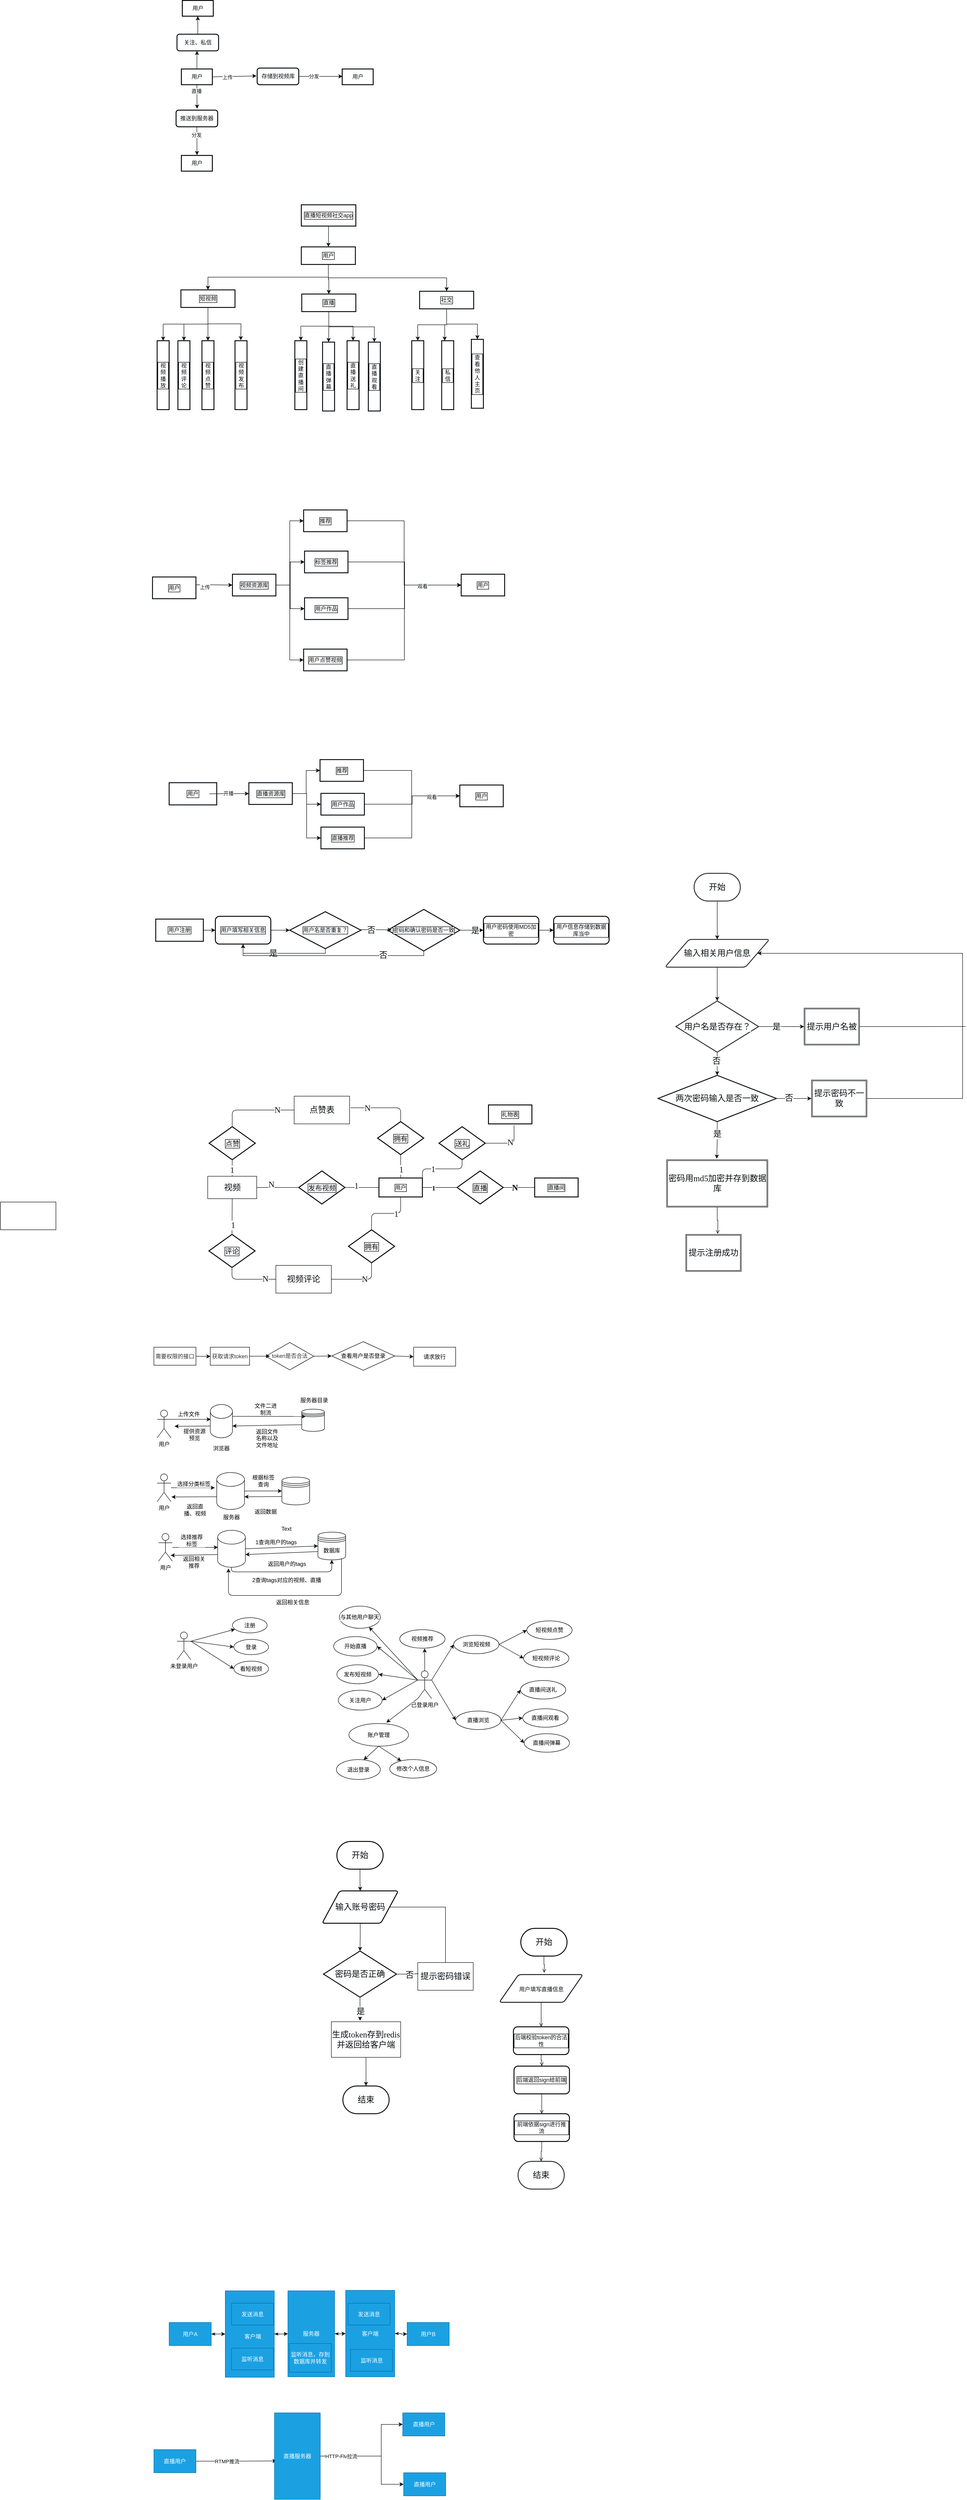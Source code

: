 <mxfile>
    <diagram id="pZ5zZgoN6maf8YdRR5rH" name="第 1 页">
        <mxGraphModel dx="11113" dy="552" grid="0" gridSize="10" guides="1" tooltips="1" connect="1" arrows="1" fold="1" page="1" pageScale="1" pageWidth="10000" pageHeight="10000" background="#ffffff" math="0" shadow="0">
            <root>
                <mxCell id="0"/>
                <mxCell id="1" parent="0"/>
                <mxCell id="3" style="edgeStyle=none;html=1;exitX=1;exitY=0.5;exitDx=0;exitDy=0;fontColor=#0C1014;strokeColor=#06080A;" parent="1" source="2" edge="1">
                    <mxGeometry relative="1" as="geometry">
                        <mxPoint x="227.068" y="258.21" as="targetPoint"/>
                    </mxGeometry>
                </mxCell>
                <mxCell id="5" value="上传" style="edgeLabel;html=1;align=center;verticalAlign=middle;resizable=0;points=[];fontColor=#0C1014;labelBackgroundColor=#FFFFFF;" parent="3" vertex="1" connectable="0">
                    <mxGeometry x="-0.326" y="-1" relative="1" as="geometry">
                        <mxPoint as="offset"/>
                    </mxGeometry>
                </mxCell>
                <mxCell id="9" style="edgeStyle=none;html=1;exitX=0.5;exitY=1;exitDx=0;exitDy=0;fontColor=#0C1014;strokeColor=#06080A;" parent="1" source="2" edge="1">
                    <mxGeometry relative="1" as="geometry">
                        <mxPoint x="98.5" y="329.21" as="targetPoint"/>
                    </mxGeometry>
                </mxCell>
                <mxCell id="10" value="直播" style="edgeLabel;html=1;align=center;verticalAlign=middle;resizable=0;points=[];fontColor=#0C1014;labelBackgroundColor=#FFFFFF;" parent="9" vertex="1" connectable="0">
                    <mxGeometry x="-0.453" y="-1" relative="1" as="geometry">
                        <mxPoint as="offset"/>
                    </mxGeometry>
                </mxCell>
                <mxCell id="17" style="edgeStyle=none;html=1;exitX=0.5;exitY=0;exitDx=0;exitDy=0;fontColor=#0C1014;strokeColor=#0C1014;" parent="1" source="2" edge="1">
                    <mxGeometry relative="1" as="geometry">
                        <mxPoint x="98.265" y="204.0" as="targetPoint"/>
                    </mxGeometry>
                </mxCell>
                <mxCell id="2" value="&lt;font&gt;用户&lt;/font&gt;" style="rounded=0;whiteSpace=wrap;html=1;fillColor=none;strokeWidth=2;strokeColor=#06080A;fontColor=#0C1014;" parent="1" vertex="1">
                    <mxGeometry x="64.5" y="243.21" width="67" height="34" as="geometry"/>
                </mxCell>
                <mxCell id="6" style="edgeStyle=none;html=1;exitX=1;exitY=0.5;exitDx=0;exitDy=0;fontColor=#0C1014;strokeColor=#06080A;" parent="1" source="4" edge="1">
                    <mxGeometry relative="1" as="geometry">
                        <mxPoint x="413.179" y="259.21" as="targetPoint"/>
                    </mxGeometry>
                </mxCell>
                <mxCell id="8" value="分发" style="edgeLabel;html=1;align=center;verticalAlign=middle;resizable=0;points=[];fontColor=#0C1014;labelBackgroundColor=#FFFFFF;" parent="6" vertex="1" connectable="0">
                    <mxGeometry x="-0.326" relative="1" as="geometry">
                        <mxPoint as="offset"/>
                    </mxGeometry>
                </mxCell>
                <mxCell id="4" value="&lt;font&gt;存储到视频库&lt;/font&gt;" style="rounded=1;whiteSpace=wrap;html=1;fontColor=#0C1014;fillColor=none;strokeColor=#06080A;strokeWidth=2;" parent="1" vertex="1">
                    <mxGeometry x="228.5" y="241.21" width="90" height="36" as="geometry"/>
                </mxCell>
                <mxCell id="7" value="&lt;font&gt;用户&lt;/font&gt;" style="rounded=0;whiteSpace=wrap;html=1;fillColor=none;strokeWidth=2;strokeColor=#06080A;fontColor=#0C1014;" parent="1" vertex="1">
                    <mxGeometry x="412.5" y="243.21" width="67" height="34" as="geometry"/>
                </mxCell>
                <mxCell id="14" style="edgeStyle=none;html=1;exitX=0.5;exitY=1;exitDx=0;exitDy=0;fontColor=#0C1014;strokeColor=#0C1014;" parent="1" source="12" edge="1">
                    <mxGeometry relative="1" as="geometry">
                        <mxPoint x="98.265" y="429.49" as="targetPoint"/>
                    </mxGeometry>
                </mxCell>
                <mxCell id="15" value="分发" style="edgeLabel;html=1;align=center;verticalAlign=middle;resizable=0;points=[];fontColor=#0C1014;labelBackgroundColor=#FFFFFF;" parent="14" vertex="1" connectable="0">
                    <mxGeometry x="-0.421" y="-1" relative="1" as="geometry">
                        <mxPoint as="offset"/>
                    </mxGeometry>
                </mxCell>
                <mxCell id="12" value="&lt;font&gt;推送到服务器&lt;/font&gt;" style="rounded=1;whiteSpace=wrap;html=1;fontColor=#0C1014;fillColor=none;strokeColor=#06080A;strokeWidth=2;" parent="1" vertex="1">
                    <mxGeometry x="53" y="332.21" width="90" height="36" as="geometry"/>
                </mxCell>
                <mxCell id="16" value="&lt;font&gt;用户&lt;/font&gt;" style="rounded=0;whiteSpace=wrap;html=1;fillColor=none;strokeWidth=2;strokeColor=#06080A;fontColor=#0C1014;" parent="1" vertex="1">
                    <mxGeometry x="64.5" y="430.21" width="67" height="34" as="geometry"/>
                </mxCell>
                <mxCell id="20" style="edgeStyle=none;html=1;exitX=0.5;exitY=0;exitDx=0;exitDy=0;entryX=0.5;entryY=1;entryDx=0;entryDy=0;fontColor=#0C1014;strokeColor=#06080A;" parent="1" source="18" target="19" edge="1">
                    <mxGeometry relative="1" as="geometry"/>
                </mxCell>
                <mxCell id="18" value="关注、私信" style="rounded=1;whiteSpace=wrap;html=1;fontColor=#0C1014;fillColor=none;strokeColor=#0C1014;strokeWidth=2;" parent="1" vertex="1">
                    <mxGeometry x="55" y="168" width="90" height="36" as="geometry"/>
                </mxCell>
                <mxCell id="19" value="&lt;font&gt;用户&lt;/font&gt;" style="rounded=0;whiteSpace=wrap;html=1;fillColor=none;strokeWidth=2;strokeColor=#06080A;fontColor=#0C1014;" parent="1" vertex="1">
                    <mxGeometry x="66.5" y="95" width="67" height="34" as="geometry"/>
                </mxCell>
                <mxCell id="27" style="edgeStyle=none;html=1;exitX=0.5;exitY=1;exitDx=0;exitDy=0;labelBorderColor=default;fontColor=#0C1014;strokeColor=#06080A;" parent="1" source="23" target="25" edge="1">
                    <mxGeometry relative="1" as="geometry"/>
                </mxCell>
                <mxCell id="23" value="直播短视频社交app" style="rounded=0;whiteSpace=wrap;html=1;labelBackgroundColor=#FFFFFF;labelBorderColor=default;fontColor=#0C1014;strokeColor=#0C1014;strokeWidth=2;fillColor=none;" parent="1" vertex="1">
                    <mxGeometry x="324" y="537" width="118" height="46" as="geometry"/>
                </mxCell>
                <mxCell id="33" style="edgeStyle=orthogonalEdgeStyle;html=1;exitX=0.5;exitY=1;exitDx=0;exitDy=0;entryX=0.5;entryY=0;entryDx=0;entryDy=0;labelBorderColor=default;fontColor=#0C1014;strokeColor=#06080A;rounded=0;" parent="1" source="25" target="29" edge="1">
                    <mxGeometry relative="1" as="geometry"/>
                </mxCell>
                <mxCell id="34" style="edgeStyle=orthogonalEdgeStyle;rounded=0;html=1;exitX=0.5;exitY=1;exitDx=0;exitDy=0;labelBorderColor=default;fontColor=#0C1014;strokeColor=#06080A;" parent="1" source="25" target="30" edge="1">
                    <mxGeometry relative="1" as="geometry"/>
                </mxCell>
                <mxCell id="35" style="edgeStyle=orthogonalEdgeStyle;rounded=0;html=1;exitX=0.5;exitY=1;exitDx=0;exitDy=0;entryX=0.5;entryY=0;entryDx=0;entryDy=0;labelBorderColor=default;fontColor=#0C1014;strokeColor=#06080A;" parent="1" source="25" target="31" edge="1">
                    <mxGeometry relative="1" as="geometry"/>
                </mxCell>
                <mxCell id="25" value="用户" style="rounded=0;whiteSpace=wrap;html=1;labelBackgroundColor=#FFFFFF;labelBorderColor=default;fontColor=#0C1014;strokeColor=#0C1014;strokeWidth=2;fillColor=none;" parent="1" vertex="1">
                    <mxGeometry x="324" y="628" width="117" height="38" as="geometry"/>
                </mxCell>
                <mxCell id="48" style="edgeStyle=orthogonalEdgeStyle;rounded=0;html=1;exitX=0.5;exitY=1;exitDx=0;exitDy=0;entryX=0.5;entryY=0;entryDx=0;entryDy=0;labelBorderColor=default;fontColor=#0C1014;strokeColor=#06080A;" parent="1" source="29" target="36" edge="1">
                    <mxGeometry relative="1" as="geometry"/>
                </mxCell>
                <mxCell id="49" style="edgeStyle=orthogonalEdgeStyle;rounded=0;html=1;exitX=0.5;exitY=1;exitDx=0;exitDy=0;entryX=0.5;entryY=0;entryDx=0;entryDy=0;labelBorderColor=default;fontColor=#0C1014;strokeColor=#06080A;" parent="1" source="29" target="39" edge="1">
                    <mxGeometry relative="1" as="geometry"/>
                </mxCell>
                <mxCell id="50" style="edgeStyle=orthogonalEdgeStyle;rounded=0;html=1;exitX=0.5;exitY=1;exitDx=0;exitDy=0;entryX=0.5;entryY=0;entryDx=0;entryDy=0;labelBorderColor=default;fontColor=#0C1014;strokeColor=#06080A;" parent="1" source="29" target="40" edge="1">
                    <mxGeometry relative="1" as="geometry"/>
                </mxCell>
                <mxCell id="52" style="edgeStyle=orthogonalEdgeStyle;rounded=0;html=1;exitX=0.5;exitY=1;exitDx=0;exitDy=0;labelBorderColor=default;fontColor=#0C1014;strokeColor=#06080A;" parent="1" source="29" edge="1">
                    <mxGeometry relative="1" as="geometry">
                        <mxPoint x="193" y="830" as="targetPoint"/>
                    </mxGeometry>
                </mxCell>
                <mxCell id="29" value="短视频" style="rounded=0;whiteSpace=wrap;html=1;labelBackgroundColor=#FFFFFF;labelBorderColor=default;fontColor=#0C1014;strokeColor=#0C1014;strokeWidth=2;fillColor=none;" parent="1" vertex="1">
                    <mxGeometry x="63.5" y="721" width="117" height="38" as="geometry"/>
                </mxCell>
                <mxCell id="55" style="edgeStyle=orthogonalEdgeStyle;rounded=0;html=1;exitX=0.5;exitY=1;exitDx=0;exitDy=0;entryX=0.5;entryY=0;entryDx=0;entryDy=0;labelBorderColor=default;fontColor=#0C1014;strokeColor=#06080A;" parent="1" source="30" target="43" edge="1">
                    <mxGeometry relative="1" as="geometry"/>
                </mxCell>
                <mxCell id="56" style="edgeStyle=orthogonalEdgeStyle;rounded=0;html=1;exitX=0.5;exitY=1;exitDx=0;exitDy=0;entryX=0.5;entryY=0;entryDx=0;entryDy=0;labelBorderColor=default;fontColor=#0C1014;strokeColor=#06080A;" parent="1" source="30" target="44" edge="1">
                    <mxGeometry relative="1" as="geometry"/>
                </mxCell>
                <mxCell id="57" style="edgeStyle=orthogonalEdgeStyle;rounded=0;html=1;exitX=0.5;exitY=1;exitDx=0;exitDy=0;entryX=0.5;entryY=0;entryDx=0;entryDy=0;labelBorderColor=default;fontColor=#0C1014;strokeColor=#06080A;" parent="1" source="30" target="45" edge="1">
                    <mxGeometry relative="1" as="geometry"/>
                </mxCell>
                <mxCell id="423" style="edgeStyle=orthogonalEdgeStyle;rounded=0;html=1;exitX=0.5;exitY=1;exitDx=0;exitDy=0;entryX=0.5;entryY=0;entryDx=0;entryDy=0;strokeColor=#0C1014;" parent="1" source="30" target="421" edge="1">
                    <mxGeometry relative="1" as="geometry"/>
                </mxCell>
                <mxCell id="30" value="直播" style="rounded=0;whiteSpace=wrap;html=1;labelBackgroundColor=#FFFFFF;labelBorderColor=default;fontColor=#0C1014;strokeColor=#0C1014;strokeWidth=2;fillColor=none;" parent="1" vertex="1">
                    <mxGeometry x="325" y="730" width="117" height="38" as="geometry"/>
                </mxCell>
                <mxCell id="68" style="edgeStyle=orthogonalEdgeStyle;rounded=0;html=1;exitX=0.5;exitY=1;exitDx=0;exitDy=0;entryX=0.5;entryY=0;entryDx=0;entryDy=0;labelBorderColor=default;fontColor=#0C1014;strokeColor=#06080A;" parent="1" source="31" target="58" edge="1">
                    <mxGeometry relative="1" as="geometry"/>
                </mxCell>
                <mxCell id="69" style="edgeStyle=orthogonalEdgeStyle;rounded=0;html=1;exitX=0.5;exitY=1;exitDx=0;exitDy=0;entryX=0.25;entryY=0;entryDx=0;entryDy=0;labelBorderColor=default;fontColor=#0C1014;strokeColor=#06080A;" parent="1" source="31" target="59" edge="1">
                    <mxGeometry relative="1" as="geometry"/>
                </mxCell>
                <mxCell id="70" style="edgeStyle=orthogonalEdgeStyle;rounded=0;html=1;exitX=0.5;exitY=1;exitDx=0;exitDy=0;entryX=0.5;entryY=0;entryDx=0;entryDy=0;labelBorderColor=default;fontColor=#0C1014;strokeColor=#06080A;" parent="1" source="31" target="60" edge="1">
                    <mxGeometry relative="1" as="geometry"/>
                </mxCell>
                <mxCell id="31" value="社交" style="rounded=0;whiteSpace=wrap;html=1;labelBackgroundColor=#FFFFFF;labelBorderColor=default;fontColor=#0C1014;strokeColor=#0C1014;strokeWidth=2;fillColor=none;" parent="1" vertex="1">
                    <mxGeometry x="580" y="724" width="117" height="38" as="geometry"/>
                </mxCell>
                <mxCell id="36" value="视频播放" style="rounded=0;whiteSpace=wrap;html=1;labelBackgroundColor=#FFFFFF;labelBorderColor=default;fontColor=#0C1014;strokeColor=#0C1014;strokeWidth=2;fillColor=none;" parent="1" vertex="1">
                    <mxGeometry x="12" y="831" width="26" height="149" as="geometry"/>
                </mxCell>
                <mxCell id="39" value="视频评论" style="rounded=0;whiteSpace=wrap;html=1;labelBackgroundColor=#FFFFFF;labelBorderColor=default;fontColor=#0C1014;strokeColor=#0C1014;strokeWidth=2;fillColor=none;" parent="1" vertex="1">
                    <mxGeometry x="57" y="831" width="26" height="149" as="geometry"/>
                </mxCell>
                <mxCell id="40" value="视频点赞" style="rounded=0;whiteSpace=wrap;html=1;labelBackgroundColor=#FFFFFF;labelBorderColor=default;fontColor=#0C1014;strokeColor=#0C1014;strokeWidth=2;fillColor=none;" parent="1" vertex="1">
                    <mxGeometry x="109" y="831" width="26" height="149" as="geometry"/>
                </mxCell>
                <mxCell id="42" value="视频发布" style="rounded=0;whiteSpace=wrap;html=1;labelBackgroundColor=#FFFFFF;labelBorderColor=default;fontColor=#0C1014;strokeColor=#0C1014;strokeWidth=2;fillColor=none;" parent="1" vertex="1">
                    <mxGeometry x="180.5" y="831" width="26" height="149" as="geometry"/>
                </mxCell>
                <mxCell id="43" value="创建直播间" style="rounded=0;whiteSpace=wrap;html=1;labelBackgroundColor=#FFFFFF;labelBorderColor=default;fontColor=#0C1014;strokeColor=#0C1014;strokeWidth=2;fillColor=none;" parent="1" vertex="1">
                    <mxGeometry x="310" y="831" width="26" height="149" as="geometry"/>
                </mxCell>
                <mxCell id="44" value="直播弹幕" style="rounded=0;whiteSpace=wrap;html=1;labelBackgroundColor=#FFFFFF;labelBorderColor=default;fontColor=#0C1014;strokeColor=#0C1014;strokeWidth=2;fillColor=none;" parent="1" vertex="1">
                    <mxGeometry x="370" y="834" width="26" height="149" as="geometry"/>
                </mxCell>
                <mxCell id="45" value="直播送礼" style="rounded=0;whiteSpace=wrap;html=1;labelBackgroundColor=#FFFFFF;labelBorderColor=default;fontColor=#0C1014;strokeColor=#0C1014;strokeWidth=2;fillColor=none;" parent="1" vertex="1">
                    <mxGeometry x="423" y="831" width="26" height="149" as="geometry"/>
                </mxCell>
                <mxCell id="58" value="关注" style="rounded=0;whiteSpace=wrap;html=1;labelBackgroundColor=#FFFFFF;labelBorderColor=default;fontColor=#0C1014;strokeColor=#0C1014;strokeWidth=2;fillColor=none;" parent="1" vertex="1">
                    <mxGeometry x="563" y="831" width="26" height="149" as="geometry"/>
                </mxCell>
                <mxCell id="59" value="私信" style="rounded=0;whiteSpace=wrap;html=1;labelBackgroundColor=#FFFFFF;labelBorderColor=default;fontColor=#0C1014;strokeColor=#0C1014;strokeWidth=2;fillColor=none;" parent="1" vertex="1">
                    <mxGeometry x="627.75" y="831" width="26" height="149" as="geometry"/>
                </mxCell>
                <mxCell id="60" value="查看他人主页" style="rounded=0;whiteSpace=wrap;html=1;labelBackgroundColor=#FFFFFF;labelBorderColor=default;fontColor=#0C1014;strokeColor=#0C1014;strokeWidth=2;fillColor=none;" parent="1" vertex="1">
                    <mxGeometry x="692" y="828" width="26" height="149" as="geometry"/>
                </mxCell>
                <mxCell id="77" style="edgeStyle=orthogonalEdgeStyle;rounded=0;html=1;exitX=1;exitY=0.5;exitDx=0;exitDy=0;entryX=0;entryY=0.5;entryDx=0;entryDy=0;labelBorderColor=default;fontColor=#0C1014;strokeColor=#06080A;" parent="1" source="75" target="76" edge="1">
                    <mxGeometry relative="1" as="geometry">
                        <Array as="points">
                            <mxPoint x="130" y="1359"/>
                            <mxPoint x="130" y="1359"/>
                        </Array>
                    </mxGeometry>
                </mxCell>
                <mxCell id="83" value="上传" style="edgeLabel;html=1;align=center;verticalAlign=middle;resizable=0;points=[];fontColor=#0C1014;labelBackgroundColor=#FFFFFF;" parent="77" vertex="1" connectable="0">
                    <mxGeometry x="-0.399" y="-5" relative="1" as="geometry">
                        <mxPoint as="offset"/>
                    </mxGeometry>
                </mxCell>
                <mxCell id="75" value="用户" style="rounded=0;whiteSpace=wrap;html=1;labelBackgroundColor=#FFFFFF;labelBorderColor=default;fontColor=#0C1014;strokeColor=#0C1014;strokeWidth=2;fillColor=none;" parent="1" vertex="1">
                    <mxGeometry x="2" y="1342" width="94" height="47" as="geometry"/>
                </mxCell>
                <mxCell id="84" style="edgeStyle=orthogonalEdgeStyle;rounded=0;html=1;exitX=1;exitY=0.5;exitDx=0;exitDy=0;entryX=0;entryY=0.5;entryDx=0;entryDy=0;labelBorderColor=default;fontColor=#0C1014;strokeColor=#06080A;" parent="1" source="76" target="78" edge="1">
                    <mxGeometry relative="1" as="geometry"/>
                </mxCell>
                <mxCell id="85" style="edgeStyle=orthogonalEdgeStyle;rounded=0;html=1;exitX=1;exitY=0.5;exitDx=0;exitDy=0;entryX=0;entryY=0.5;entryDx=0;entryDy=0;labelBorderColor=default;fontColor=#0C1014;strokeColor=#06080A;" parent="1" source="76" target="79" edge="1">
                    <mxGeometry relative="1" as="geometry"/>
                </mxCell>
                <mxCell id="86" style="edgeStyle=orthogonalEdgeStyle;rounded=0;html=1;exitX=1;exitY=0.5;exitDx=0;exitDy=0;entryX=0;entryY=0.5;entryDx=0;entryDy=0;labelBorderColor=default;fontColor=#0C1014;strokeColor=#06080A;" parent="1" source="76" target="80" edge="1">
                    <mxGeometry relative="1" as="geometry"/>
                </mxCell>
                <mxCell id="87" style="edgeStyle=orthogonalEdgeStyle;rounded=0;html=1;exitX=1;exitY=0.5;exitDx=0;exitDy=0;entryX=0;entryY=0.5;entryDx=0;entryDy=0;labelBorderColor=default;fontColor=#0C1014;strokeColor=#06080A;" parent="1" source="76" target="81" edge="1">
                    <mxGeometry relative="1" as="geometry"/>
                </mxCell>
                <mxCell id="76" value="视频资源库" style="rounded=0;whiteSpace=wrap;html=1;labelBackgroundColor=#FFFFFF;labelBorderColor=default;fontColor=#0C1014;strokeColor=#0C1014;strokeWidth=2;fillColor=none;" parent="1" vertex="1">
                    <mxGeometry x="175" y="1336" width="94" height="47" as="geometry"/>
                </mxCell>
                <mxCell id="89" style="edgeStyle=orthogonalEdgeStyle;rounded=0;html=1;exitX=1;exitY=0.5;exitDx=0;exitDy=0;entryX=0;entryY=0.5;entryDx=0;entryDy=0;labelBorderColor=default;fontColor=#0C1014;strokeColor=#06080A;" parent="1" source="78" target="88" edge="1">
                    <mxGeometry relative="1" as="geometry"/>
                </mxCell>
                <mxCell id="78" value="推荐" style="rounded=0;whiteSpace=wrap;html=1;labelBackgroundColor=#FFFFFF;labelBorderColor=default;fontColor=#0C1014;strokeColor=#0C1014;strokeWidth=2;fillColor=none;" parent="1" vertex="1">
                    <mxGeometry x="329" y="1197" width="94" height="47" as="geometry"/>
                </mxCell>
                <mxCell id="90" style="edgeStyle=orthogonalEdgeStyle;rounded=0;html=1;exitX=1;exitY=0.5;exitDx=0;exitDy=0;entryX=0;entryY=0.5;entryDx=0;entryDy=0;labelBorderColor=default;fontColor=#0C1014;strokeColor=#06080A;" parent="1" source="79" target="88" edge="1">
                    <mxGeometry relative="1" as="geometry"/>
                </mxCell>
                <mxCell id="79" value="标签推荐" style="rounded=0;whiteSpace=wrap;html=1;labelBackgroundColor=#FFFFFF;labelBorderColor=default;fontColor=#0C1014;strokeColor=#0C1014;strokeWidth=2;fillColor=none;" parent="1" vertex="1">
                    <mxGeometry x="331" y="1286" width="94" height="47" as="geometry"/>
                </mxCell>
                <mxCell id="91" style="edgeStyle=orthogonalEdgeStyle;rounded=0;html=1;exitX=1;exitY=0.5;exitDx=0;exitDy=0;entryX=0;entryY=0.5;entryDx=0;entryDy=0;labelBorderColor=default;fontColor=#0C1014;strokeColor=#06080A;" parent="1" source="80" target="88" edge="1">
                    <mxGeometry relative="1" as="geometry"/>
                </mxCell>
                <mxCell id="80" value="用户作品" style="rounded=0;whiteSpace=wrap;html=1;labelBackgroundColor=#FFFFFF;labelBorderColor=default;fontColor=#0C1014;strokeColor=#0C1014;strokeWidth=2;fillColor=none;" parent="1" vertex="1">
                    <mxGeometry x="331" y="1387" width="94" height="47" as="geometry"/>
                </mxCell>
                <mxCell id="92" style="edgeStyle=orthogonalEdgeStyle;rounded=0;html=1;exitX=1;exitY=0.5;exitDx=0;exitDy=0;entryX=0;entryY=0.5;entryDx=0;entryDy=0;labelBorderColor=default;fontColor=#0C1014;strokeColor=#06080A;" parent="1" source="81" target="88" edge="1">
                    <mxGeometry relative="1" as="geometry">
                        <Array as="points">
                            <mxPoint x="547" y="1522"/>
                            <mxPoint x="547" y="1360"/>
                        </Array>
                    </mxGeometry>
                </mxCell>
                <mxCell id="93" value="观看" style="edgeLabel;html=1;align=center;verticalAlign=middle;resizable=0;points=[];fontColor=#0C1014;labelBackgroundColor=#FFFFFF;" parent="92" vertex="1" connectable="0">
                    <mxGeometry x="0.594" y="-2" relative="1" as="geometry">
                        <mxPoint x="-1" as="offset"/>
                    </mxGeometry>
                </mxCell>
                <mxCell id="81" value="用户点赞视频" style="rounded=0;whiteSpace=wrap;html=1;labelBackgroundColor=#FFFFFF;labelBorderColor=default;fontColor=#0C1014;strokeColor=#0C1014;strokeWidth=2;fillColor=none;" parent="1" vertex="1">
                    <mxGeometry x="329" y="1498" width="94" height="47" as="geometry"/>
                </mxCell>
                <mxCell id="88" value="用户" style="rounded=0;whiteSpace=wrap;html=1;labelBackgroundColor=#FFFFFF;labelBorderColor=default;fontColor=#0C1014;strokeColor=#0C1014;strokeWidth=2;fillColor=none;" parent="1" vertex="1">
                    <mxGeometry x="670" y="1336" width="94" height="47" as="geometry"/>
                </mxCell>
                <mxCell id="96" style="edgeStyle=orthogonalEdgeStyle;rounded=0;html=1;exitX=1;exitY=0.5;exitDx=0;exitDy=0;entryX=0;entryY=0.5;entryDx=0;entryDy=0;labelBorderColor=default;fontColor=#0C1014;strokeColor=#06080A;" parent="1" source="100" target="102" edge="1">
                    <mxGeometry relative="1" as="geometry"/>
                </mxCell>
                <mxCell id="98" style="edgeStyle=orthogonalEdgeStyle;rounded=0;html=1;exitX=1;exitY=0.5;exitDx=0;exitDy=0;entryX=0;entryY=0.5;entryDx=0;entryDy=0;labelBorderColor=default;fontColor=#0C1014;strokeColor=#06080A;" parent="1" source="100" target="106" edge="1">
                    <mxGeometry relative="1" as="geometry"/>
                </mxCell>
                <mxCell id="99" style="edgeStyle=orthogonalEdgeStyle;rounded=0;html=1;exitX=1;exitY=0.5;exitDx=0;exitDy=0;entryX=0;entryY=0.5;entryDx=0;entryDy=0;labelBorderColor=default;fontColor=#0C1014;strokeColor=#06080A;" parent="1" source="100" target="109" edge="1">
                    <mxGeometry relative="1" as="geometry"/>
                </mxCell>
                <mxCell id="100" value="直播资源库" style="rounded=0;whiteSpace=wrap;html=1;labelBackgroundColor=#FFFFFF;labelBorderColor=default;fontColor=#0C1014;strokeColor=#0C1014;strokeWidth=2;fillColor=none;" parent="1" vertex="1">
                    <mxGeometry x="210.5" y="1787" width="94" height="47" as="geometry"/>
                </mxCell>
                <mxCell id="101" style="edgeStyle=orthogonalEdgeStyle;rounded=0;html=1;exitX=1;exitY=0.5;exitDx=0;exitDy=0;entryX=0;entryY=0.5;entryDx=0;entryDy=0;labelBorderColor=default;fontColor=#0C1014;strokeColor=#06080A;" parent="1" source="102" target="110" edge="1">
                    <mxGeometry relative="1" as="geometry"/>
                </mxCell>
                <mxCell id="102" value="推荐" style="rounded=0;whiteSpace=wrap;html=1;labelBackgroundColor=#FFFFFF;labelBorderColor=default;fontColor=#0C1014;strokeColor=#0C1014;strokeWidth=2;fillColor=none;" parent="1" vertex="1">
                    <mxGeometry x="364.5" y="1737" width="94" height="47" as="geometry"/>
                </mxCell>
                <mxCell id="105" style="edgeStyle=orthogonalEdgeStyle;rounded=0;html=1;exitX=1;exitY=0.5;exitDx=0;exitDy=0;entryX=0;entryY=0.5;entryDx=0;entryDy=0;labelBorderColor=default;fontColor=#0C1014;strokeColor=#06080A;" parent="1" source="106" target="110" edge="1">
                    <mxGeometry relative="1" as="geometry"/>
                </mxCell>
                <mxCell id="106" value="用户作品" style="rounded=0;whiteSpace=wrap;html=1;labelBackgroundColor=#FFFFFF;labelBorderColor=default;fontColor=#0C1014;strokeColor=#0C1014;strokeWidth=2;fillColor=none;" parent="1" vertex="1">
                    <mxGeometry x="366.5" y="1810" width="94" height="47" as="geometry"/>
                </mxCell>
                <mxCell id="107" style="edgeStyle=orthogonalEdgeStyle;rounded=0;html=1;exitX=1;exitY=0.5;exitDx=0;exitDy=0;entryX=0;entryY=0.5;entryDx=0;entryDy=0;labelBorderColor=default;fontColor=#0C1014;strokeColor=#06080A;" parent="1" source="109" target="110" edge="1">
                    <mxGeometry relative="1" as="geometry">
                        <Array as="points">
                            <mxPoint x="563" y="1907"/>
                            <mxPoint x="563" y="1816"/>
                        </Array>
                    </mxGeometry>
                </mxCell>
                <mxCell id="108" value="观看" style="edgeLabel;html=1;align=center;verticalAlign=middle;resizable=0;points=[];fontColor=#0C1014;labelBackgroundColor=#FFFFFF;" parent="107" vertex="1" connectable="0">
                    <mxGeometry x="0.594" y="-2" relative="1" as="geometry">
                        <mxPoint x="-1" as="offset"/>
                    </mxGeometry>
                </mxCell>
                <mxCell id="109" value="直播推荐" style="rounded=0;whiteSpace=wrap;html=1;labelBackgroundColor=#FFFFFF;labelBorderColor=default;fontColor=#0C1014;strokeColor=#0C1014;strokeWidth=2;fillColor=none;" parent="1" vertex="1">
                    <mxGeometry x="366.5" y="1883" width="94" height="47" as="geometry"/>
                </mxCell>
                <mxCell id="110" value="用户" style="rounded=0;whiteSpace=wrap;html=1;labelBackgroundColor=#FFFFFF;labelBorderColor=default;fontColor=#0C1014;strokeColor=#0C1014;strokeWidth=2;fillColor=none;" parent="1" vertex="1">
                    <mxGeometry x="667" y="1792" width="94" height="47" as="geometry"/>
                </mxCell>
                <mxCell id="113" style="edgeStyle=orthogonalEdgeStyle;rounded=0;html=1;exitX=1;exitY=0.5;exitDx=0;exitDy=0;entryX=0;entryY=0.5;entryDx=0;entryDy=0;labelBorderColor=default;fontColor=#0C1014;strokeColor=#06080A;" parent="1" source="112" target="100" edge="1">
                    <mxGeometry relative="1" as="geometry">
                        <Array as="points">
                            <mxPoint x="125" y="1811"/>
                            <mxPoint x="125" y="1811"/>
                        </Array>
                    </mxGeometry>
                </mxCell>
                <mxCell id="116" value="开播" style="edgeLabel;html=1;align=center;verticalAlign=middle;resizable=0;points=[];fontColor=#0C1014;labelBackgroundColor=#FFFFFF;" parent="113" vertex="1" connectable="0">
                    <mxGeometry x="0.128" y="1" relative="1" as="geometry">
                        <mxPoint as="offset"/>
                    </mxGeometry>
                </mxCell>
                <mxCell id="112" value="用户" style="rounded=0;whiteSpace=wrap;html=1;labelBackgroundColor=#FFFFFF;labelBorderColor=default;fontColor=#0C1014;strokeColor=#0C1014;strokeWidth=2;fillColor=none;" parent="1" vertex="1">
                    <mxGeometry x="38" y="1787" width="103" height="48" as="geometry"/>
                </mxCell>
                <mxCell id="120" style="edgeStyle=orthogonalEdgeStyle;rounded=0;html=1;exitX=1;exitY=0.5;exitDx=0;exitDy=0;labelBorderColor=default;fontColor=#0C1014;strokeColor=#06080A;" parent="1" source="119" target="121" edge="1">
                    <mxGeometry relative="1" as="geometry">
                        <mxPoint x="173.02" y="2106.333" as="targetPoint"/>
                    </mxGeometry>
                </mxCell>
                <mxCell id="119" value="用户注册" style="rounded=0;whiteSpace=wrap;html=1;labelBackgroundColor=#FFFFFF;labelBorderColor=default;fontColor=#0C1014;strokeColor=#0C1014;strokeWidth=2;fillColor=none;" parent="1" vertex="1">
                    <mxGeometry x="9" y="2082" width="103" height="48" as="geometry"/>
                </mxCell>
                <mxCell id="352" style="edgeStyle=orthogonalEdgeStyle;html=1;exitX=1;exitY=0.5;exitDx=0;exitDy=0;entryX=0;entryY=0.5;entryDx=0;entryDy=0;labelBackgroundColor=#FFFFFF;fontFamily=Verdana;fontSize=18;fontColor=#0C1014;endArrow=none;endFill=0;strokeColor=none;" parent="1" source="121" target="124" edge="1">
                    <mxGeometry relative="1" as="geometry"/>
                </mxCell>
                <mxCell id="353" style="edgeStyle=orthogonalEdgeStyle;html=1;exitX=1;exitY=0.5;exitDx=0;exitDy=0;entryX=0;entryY=0.5;entryDx=0;entryDy=0;labelBackgroundColor=#FFFFFF;fontFamily=Verdana;fontSize=18;fontColor=#0C1014;endArrow=classic;endFill=1;strokeColor=#0C1014;sourcePerimeterSpacing=0;" parent="1" source="121" target="124" edge="1">
                    <mxGeometry relative="1" as="geometry"/>
                </mxCell>
                <mxCell id="121" value="用户填写相关信息" style="rounded=1;whiteSpace=wrap;html=1;labelBackgroundColor=#FFFFFF;labelBorderColor=default;fontColor=#0C1014;strokeColor=#06080A;strokeWidth=2;fillColor=none;" parent="1" vertex="1">
                    <mxGeometry x="138.0" y="2076.003" width="120" height="60" as="geometry"/>
                </mxCell>
                <mxCell id="354" style="edgeStyle=orthogonalEdgeStyle;html=1;exitX=0.5;exitY=1;exitDx=0;exitDy=0;entryX=0.5;entryY=1;entryDx=0;entryDy=0;labelBackgroundColor=#FFFFFF;fontFamily=Verdana;fontSize=18;fontColor=#0C1014;startArrow=none;startFill=0;endArrow=classic;endFill=1;sourcePerimeterSpacing=0;strokeColor=#0C1014;rounded=0;" parent="1" source="124" target="121" edge="1">
                    <mxGeometry relative="1" as="geometry"/>
                </mxCell>
                <mxCell id="355" value="&lt;span style=&quot;background-color: rgb(255 , 255 , 255)&quot;&gt;是&lt;/span&gt;" style="edgeLabel;html=1;align=center;verticalAlign=middle;resizable=0;points=[];fontSize=18;fontFamily=Verdana;fontColor=#0C1014;" parent="354" vertex="1" connectable="0">
                    <mxGeometry x="0.185" relative="1" as="geometry">
                        <mxPoint as="offset"/>
                    </mxGeometry>
                </mxCell>
                <mxCell id="356" style="edgeStyle=orthogonalEdgeStyle;rounded=0;html=1;exitX=1;exitY=0.5;exitDx=0;exitDy=0;entryX=0.055;entryY=0.493;entryDx=0;entryDy=0;entryPerimeter=0;labelBackgroundColor=#FFFFFF;fontFamily=Verdana;fontSize=18;fontColor=#0C1014;startArrow=none;startFill=0;endArrow=classic;endFill=1;sourcePerimeterSpacing=0;strokeColor=#0C1014;" parent="1" source="124" target="351" edge="1">
                    <mxGeometry relative="1" as="geometry">
                        <Array as="points">
                            <mxPoint x="453" y="2105"/>
                            <mxPoint x="486" y="2105"/>
                        </Array>
                    </mxGeometry>
                </mxCell>
                <mxCell id="357" value="否" style="edgeLabel;html=1;align=center;verticalAlign=middle;resizable=0;points=[];fontSize=18;fontFamily=Verdana;fontColor=#0C1014;labelBackgroundColor=#FFFFFF;" parent="356" vertex="1" connectable="0">
                    <mxGeometry x="-0.329" y="-1" relative="1" as="geometry">
                        <mxPoint as="offset"/>
                    </mxGeometry>
                </mxCell>
                <mxCell id="124" value="用户名是否重复？" style="rhombus;whiteSpace=wrap;html=1;labelBackgroundColor=#FFFFFF;labelBorderColor=default;fontColor=#0C1014;strokeColor=#06080A;strokeWidth=2;fillColor=none;" parent="1" vertex="1">
                    <mxGeometry x="299" y="2066" width="154" height="80" as="geometry"/>
                </mxCell>
                <mxCell id="132" style="edgeStyle=orthogonalEdgeStyle;rounded=0;html=1;exitX=1;exitY=0.5;exitDx=0;exitDy=0;labelBorderColor=default;fontColor=#0C1014;strokeColor=#06080A;" parent="1" source="129" target="133" edge="1">
                    <mxGeometry relative="1" as="geometry">
                        <mxPoint x="732.279" y="2108" as="targetPoint"/>
                    </mxGeometry>
                </mxCell>
                <mxCell id="129" value="用户密码使用MD5加密" style="rounded=1;whiteSpace=wrap;html=1;labelBackgroundColor=#FFFFFF;labelBorderColor=default;fontColor=#0C1014;strokeColor=#06080A;strokeWidth=2;fillColor=none;" parent="1" vertex="1">
                    <mxGeometry x="718" y="2076" width="120" height="60" as="geometry"/>
                </mxCell>
                <mxCell id="133" value="用户信息存储到数据库当中" style="rounded=1;whiteSpace=wrap;html=1;labelBackgroundColor=#FFFFFF;labelBorderColor=default;fontColor=#0C1014;strokeColor=#06080A;strokeWidth=2;fillColor=none;" parent="1" vertex="1">
                    <mxGeometry x="869.999" y="2076" width="120" height="60" as="geometry"/>
                </mxCell>
                <mxCell id="325" style="edgeStyle=orthogonalEdgeStyle;html=1;exitX=0.5;exitY=1;exitDx=0;exitDy=0;entryX=0.5;entryY=0;entryDx=0;entryDy=0;labelBackgroundColor=#FFFFFF;fontFamily=Verdana;fontSize=18;fontColor=#0C1014;endArrow=none;endFill=0;strokeColor=#0C1014;" parent="1" source="149" target="324" edge="1">
                    <mxGeometry relative="1" as="geometry"/>
                </mxCell>
                <mxCell id="328" value="&lt;span style=&quot;background-color: rgb(255 , 255 , 255)&quot;&gt;1&lt;/span&gt;" style="edgeLabel;html=1;align=center;verticalAlign=middle;resizable=0;points=[];fontSize=18;fontFamily=Verdana;fontColor=#0C1014;" parent="325" vertex="1" connectable="0">
                    <mxGeometry x="-0.318" y="1" relative="1" as="geometry">
                        <mxPoint as="offset"/>
                    </mxGeometry>
                </mxCell>
                <mxCell id="337" style="edgeStyle=orthogonalEdgeStyle;html=1;exitX=0.5;exitY=0;exitDx=0;exitDy=0;entryX=0.5;entryY=1;entryDx=0;entryDy=0;labelBackgroundColor=#FFFFFF;fontFamily=Verdana;fontSize=18;fontColor=#0C1014;endArrow=none;endFill=0;strokeColor=#0C1014;" parent="1" source="149" target="336" edge="1">
                    <mxGeometry relative="1" as="geometry"/>
                </mxCell>
                <mxCell id="338" value="&lt;span style=&quot;background-color: rgb(255 , 255 , 255)&quot;&gt;1&lt;/span&gt;" style="edgeLabel;html=1;align=center;verticalAlign=middle;resizable=0;points=[];fontSize=18;fontFamily=Verdana;fontColor=#0C1014;" parent="337" vertex="1" connectable="0">
                    <mxGeometry x="-0.292" y="-1" relative="1" as="geometry">
                        <mxPoint as="offset"/>
                    </mxGeometry>
                </mxCell>
                <mxCell id="345" style="edgeStyle=orthogonalEdgeStyle;html=1;exitX=1;exitY=0;exitDx=0;exitDy=0;entryX=0.5;entryY=1;entryDx=0;entryDy=0;labelBackgroundColor=#FFFFFF;fontFamily=Verdana;fontSize=18;fontColor=#0C1014;endArrow=none;endFill=0;strokeColor=#0C1014;" parent="1" source="149" target="344" edge="1">
                    <mxGeometry relative="1" as="geometry"/>
                </mxCell>
                <mxCell id="346" value="&lt;span style=&quot;background-color: rgb(255 , 255 , 255)&quot;&gt;1&lt;/span&gt;" style="edgeLabel;html=1;align=center;verticalAlign=middle;resizable=0;points=[];fontSize=18;fontFamily=Verdana;fontColor=#0C1014;" parent="345" vertex="1" connectable="0">
                    <mxGeometry x="-0.328" relative="1" as="geometry">
                        <mxPoint as="offset"/>
                    </mxGeometry>
                </mxCell>
                <mxCell id="149" value="用户" style="rounded=0;whiteSpace=wrap;html=1;labelBackgroundColor=#FFFFFF;labelBorderColor=default;fontColor=#0C1014;strokeColor=#06080A;strokeWidth=2;fillColor=none;" parent="1" vertex="1">
                    <mxGeometry x="492" y="2642" width="94" height="41" as="geometry"/>
                </mxCell>
                <mxCell id="197" style="edgeStyle=none;html=1;exitX=1;exitY=0.5;exitDx=0;exitDy=0;fontColor=#333333;strokeColor=#0C1014;" parent="1" source="196" edge="1">
                    <mxGeometry relative="1" as="geometry">
                        <mxPoint x="127.456" y="3028" as="targetPoint"/>
                    </mxGeometry>
                </mxCell>
                <mxCell id="196" value="需要权限的接口" style="rounded=0;whiteSpace=wrap;html=1;fillColor=none;strokeColor=#06080A;fontColor=#333333;" parent="1" vertex="1">
                    <mxGeometry x="5" y="3008" width="91" height="39" as="geometry"/>
                </mxCell>
                <mxCell id="200" style="edgeStyle=none;html=1;exitX=1;exitY=0.5;exitDx=0;exitDy=0;entryX=0.088;entryY=0.497;entryDx=0;entryDy=0;entryPerimeter=0;fontColor=#333333;strokeColor=#0C1014;" parent="1" source="198" target="199" edge="1">
                    <mxGeometry relative="1" as="geometry"/>
                </mxCell>
                <mxCell id="198" value="获取请求token" style="rounded=0;whiteSpace=wrap;html=1;labelBackgroundColor=#FFFFFF;fontColor=#333333;strokeColor=#06080A;fillColor=none;" parent="1" vertex="1">
                    <mxGeometry x="127" y="3008" width="85" height="39" as="geometry"/>
                </mxCell>
                <mxCell id="201" style="edgeStyle=none;html=1;exitX=1;exitY=0.5;exitDx=0;exitDy=0;fontColor=none;strokeColor=#0C1014;labelBackgroundColor=none;noLabel=1;" parent="1" source="199" edge="1">
                    <mxGeometry relative="1" as="geometry">
                        <mxPoint x="389.678" y="3027" as="targetPoint"/>
                    </mxGeometry>
                </mxCell>
                <mxCell id="199" value="token是否合法" style="rhombus;whiteSpace=wrap;html=1;labelBackgroundColor=#FFFFFF;fontColor=#333333;strokeColor=#06080A;fillColor=none;" parent="1" vertex="1">
                    <mxGeometry x="247" y="2997.81" width="104" height="59.37" as="geometry"/>
                </mxCell>
                <mxCell id="205" style="edgeStyle=none;html=1;exitX=1;exitY=0.5;exitDx=0;exitDy=0;entryX=0;entryY=0.5;entryDx=0;entryDy=0;labelBackgroundColor=none;fontColor=none;strokeColor=#0C1014;" parent="1" source="203" target="204" edge="1">
                    <mxGeometry relative="1" as="geometry"/>
                </mxCell>
                <mxCell id="203" value="查看用户是否登录" style="rhombus;whiteSpace=wrap;html=1;labelBackgroundColor=#FFFFFF;fontColor=none;strokeColor=#06080A;fillColor=none;" parent="1" vertex="1">
                    <mxGeometry x="390" y="2996" width="136" height="62" as="geometry"/>
                </mxCell>
                <mxCell id="204" value="请求放行" style="rounded=0;whiteSpace=wrap;html=1;labelBackgroundColor=#FFFFFF;fontColor=none;strokeColor=#06080A;fillColor=none;" parent="1" vertex="1">
                    <mxGeometry x="567" y="3008" width="91" height="41" as="geometry"/>
                </mxCell>
                <mxCell id="207" style="edgeStyle=none;html=1;exitX=1;exitY=0.333;exitDx=0;exitDy=0;exitPerimeter=0;labelBackgroundColor=none;fontColor=none;strokeColor=#0C1014;" parent="1" source="206" edge="1">
                    <mxGeometry relative="1" as="geometry">
                        <mxPoint x="128.012" y="3164" as="targetPoint"/>
                    </mxGeometry>
                </mxCell>
                <mxCell id="206" value="用户" style="shape=umlActor;verticalLabelPosition=bottom;verticalAlign=top;html=1;outlineConnect=0;labelBackgroundColor=#FFFFFF;fontColor=none;strokeColor=#06080A;fillColor=none;" parent="1" vertex="1">
                    <mxGeometry x="12" y="3144" width="30" height="60" as="geometry"/>
                </mxCell>
                <mxCell id="208" value="上传文件" style="text;html=1;strokeColor=none;fillColor=none;align=center;verticalAlign=middle;whiteSpace=wrap;rounded=0;labelBackgroundColor=#FFFFFF;fontColor=none;" parent="1" vertex="1">
                    <mxGeometry x="47" y="3142" width="67" height="21" as="geometry"/>
                </mxCell>
                <mxCell id="219" style="edgeStyle=none;html=1;exitX=0;exitY=0.7;exitDx=0;exitDy=0;entryX=1;entryY=0;entryDx=0;entryDy=46.5;entryPerimeter=0;labelBackgroundColor=none;fontColor=none;strokeColor=#0C1014;" parent="1" source="209" target="212" edge="1">
                    <mxGeometry relative="1" as="geometry"/>
                </mxCell>
                <mxCell id="209" value="" style="shape=datastore;whiteSpace=wrap;html=1;labelBackgroundColor=#FFFFFF;fontColor=none;strokeColor=#06080A;fillColor=none;" parent="1" vertex="1">
                    <mxGeometry x="325" y="3142" width="49" height="48" as="geometry"/>
                </mxCell>
                <mxCell id="210" value="服务器目录" style="text;html=1;strokeColor=none;fillColor=none;align=center;verticalAlign=middle;whiteSpace=wrap;rounded=0;labelBackgroundColor=#FFFFFF;fontColor=none;" parent="1" vertex="1">
                    <mxGeometry x="310" y="3108" width="84" height="30" as="geometry"/>
                </mxCell>
                <mxCell id="215" style="edgeStyle=none;html=1;exitX=0;exitY=0;exitDx=0;exitDy=46.5;exitPerimeter=0;labelBackgroundColor=none;fontColor=none;strokeColor=#0C1014;" parent="1" source="212" edge="1">
                    <mxGeometry relative="1" as="geometry">
                        <mxPoint x="49.678" y="3179" as="targetPoint"/>
                    </mxGeometry>
                </mxCell>
                <mxCell id="217" style="edgeStyle=none;html=1;exitX=1;exitY=0;exitDx=0;exitDy=25.5;exitPerimeter=0;entryX=0.175;entryY=0.329;entryDx=0;entryDy=0;entryPerimeter=0;labelBackgroundColor=none;fontColor=none;strokeColor=#0C1014;" parent="1" source="212" target="209" edge="1">
                    <mxGeometry relative="1" as="geometry"/>
                </mxCell>
                <mxCell id="212" value="" style="shape=cylinder3;whiteSpace=wrap;html=1;boundedLbl=1;backgroundOutline=1;size=15;labelBackgroundColor=#FFFFFF;fontColor=none;strokeColor=#06080A;fillColor=none;" parent="1" vertex="1">
                    <mxGeometry x="127" y="3132" width="48" height="72" as="geometry"/>
                </mxCell>
                <mxCell id="213" value="浏览器" style="text;html=1;strokeColor=none;fillColor=none;align=center;verticalAlign=middle;whiteSpace=wrap;rounded=0;labelBackgroundColor=#FFFFFF;fontColor=none;" parent="1" vertex="1">
                    <mxGeometry x="129" y="3212" width="44" height="30" as="geometry"/>
                </mxCell>
                <mxCell id="216" value="提供资源预览" style="text;html=1;strokeColor=none;fillColor=none;align=center;verticalAlign=middle;whiteSpace=wrap;rounded=0;labelBackgroundColor=#FFFFFF;fontColor=none;" parent="1" vertex="1">
                    <mxGeometry x="64.5" y="3182" width="55.5" height="30" as="geometry"/>
                </mxCell>
                <mxCell id="218" value="文件二进制流" style="text;html=1;strokeColor=none;fillColor=none;align=center;verticalAlign=middle;whiteSpace=wrap;rounded=0;labelBackgroundColor=#FFFFFF;fontColor=none;" parent="1" vertex="1">
                    <mxGeometry x="217" y="3127" width="60" height="30" as="geometry"/>
                </mxCell>
                <mxCell id="220" value="返回文件名称以及文件地址" style="text;html=1;strokeColor=none;fillColor=none;align=center;verticalAlign=middle;whiteSpace=wrap;rounded=0;labelBackgroundColor=#FFFFFF;fontColor=none;" parent="1" vertex="1">
                    <mxGeometry x="220" y="3190" width="60" height="30" as="geometry"/>
                </mxCell>
                <mxCell id="224" style="edgeStyle=none;html=1;labelBackgroundColor=none;fontColor=none;strokeColor=#0C1014;" parent="1" source="221" edge="1">
                    <mxGeometry relative="1" as="geometry">
                        <mxPoint x="136.9" y="3312" as="targetPoint"/>
                    </mxGeometry>
                </mxCell>
                <mxCell id="221" value="用户" style="shape=umlActor;verticalLabelPosition=bottom;verticalAlign=top;html=1;outlineConnect=0;labelBackgroundColor=#FFFFFF;fontColor=none;strokeColor=#06080A;fillColor=none;" parent="1" vertex="1">
                    <mxGeometry x="12" y="3282" width="30" height="60" as="geometry"/>
                </mxCell>
                <mxCell id="227" style="edgeStyle=none;html=1;exitX=1;exitY=0.5;exitDx=0;exitDy=0;exitPerimeter=0;labelBackgroundColor=none;fontColor=none;strokeColor=#0C1014;" parent="1" source="225" target="228" edge="1">
                    <mxGeometry relative="1" as="geometry">
                        <mxPoint x="290.789" y="3319" as="targetPoint"/>
                    </mxGeometry>
                </mxCell>
                <mxCell id="231" style="edgeStyle=none;html=1;exitX=0;exitY=0;exitDx=0;exitDy=52.5;exitPerimeter=0;entryX=1.034;entryY=0.833;entryDx=0;entryDy=0;entryPerimeter=0;labelBackgroundColor=none;fontColor=none;strokeColor=#0C1014;" parent="1" source="225" target="221" edge="1">
                    <mxGeometry relative="1" as="geometry"/>
                </mxCell>
                <mxCell id="225" value="" style="shape=cylinder3;whiteSpace=wrap;html=1;boundedLbl=1;backgroundOutline=1;size=15;labelBackgroundColor=#FFFFFF;fontColor=none;strokeColor=#06080A;fillColor=none;" parent="1" vertex="1">
                    <mxGeometry x="141" y="3279" width="60" height="80" as="geometry"/>
                </mxCell>
                <mxCell id="226" value="服务器" style="text;html=1;strokeColor=none;fillColor=none;align=center;verticalAlign=middle;whiteSpace=wrap;rounded=0;labelBackgroundColor=#FFFFFF;fontColor=none;" parent="1" vertex="1">
                    <mxGeometry x="143" y="3361" width="60" height="30" as="geometry"/>
                </mxCell>
                <mxCell id="230" style="edgeStyle=none;html=1;exitX=0;exitY=0.7;exitDx=0;exitDy=0;entryX=1;entryY=0;entryDx=0;entryDy=52.5;entryPerimeter=0;labelBackgroundColor=none;fontColor=none;strokeColor=#0C1014;" parent="1" source="228" target="225" edge="1">
                    <mxGeometry relative="1" as="geometry"/>
                </mxCell>
                <mxCell id="228" value="" style="shape=datastore;whiteSpace=wrap;html=1;labelBackgroundColor=#FFFFFF;fontColor=none;strokeColor=#06080A;fillColor=none;" parent="1" vertex="1">
                    <mxGeometry x="281.999" y="3289" width="60" height="60" as="geometry"/>
                </mxCell>
                <mxCell id="229" value="返回相关信息" style="text;html=1;strokeColor=none;fillColor=none;align=center;verticalAlign=middle;whiteSpace=wrap;rounded=0;labelBackgroundColor=#FFFFFF;fontColor=none;" parent="1" vertex="1">
                    <mxGeometry x="244.5" y="3545" width="120.5" height="30" as="geometry"/>
                </mxCell>
                <mxCell id="232" value="选择分类标签" style="text;html=1;strokeColor=none;fillColor=none;align=center;verticalAlign=middle;whiteSpace=wrap;rounded=0;labelBackgroundColor=#FFFFFF;fontColor=none;" parent="1" vertex="1">
                    <mxGeometry x="53" y="3289" width="77" height="30" as="geometry"/>
                </mxCell>
                <mxCell id="233" value="返回直播、视频" style="text;html=1;strokeColor=none;fillColor=none;align=center;verticalAlign=middle;whiteSpace=wrap;rounded=0;labelBackgroundColor=#FFFFFF;fontColor=none;" parent="1" vertex="1">
                    <mxGeometry x="64" y="3345" width="60" height="30" as="geometry"/>
                </mxCell>
                <mxCell id="234" value="根据标签查询" style="text;html=1;strokeColor=none;fillColor=none;align=center;verticalAlign=middle;whiteSpace=wrap;rounded=0;labelBackgroundColor=#FFFFFF;fontColor=none;" parent="1" vertex="1">
                    <mxGeometry x="212" y="3282" width="60" height="30" as="geometry"/>
                </mxCell>
                <mxCell id="235" value="返回数据" style="text;html=1;strokeColor=none;fillColor=none;align=center;verticalAlign=middle;whiteSpace=wrap;rounded=0;labelBackgroundColor=#FFFFFF;fontColor=none;" parent="1" vertex="1">
                    <mxGeometry x="217" y="3349" width="60" height="30" as="geometry"/>
                </mxCell>
                <mxCell id="237" style="edgeStyle=none;html=1;labelBackgroundColor=none;fontColor=none;strokeColor=#0C1014;" parent="1" source="236" edge="1">
                    <mxGeometry relative="1" as="geometry">
                        <mxPoint x="143.567" y="3441" as="targetPoint"/>
                    </mxGeometry>
                </mxCell>
                <mxCell id="236" value="用户" style="shape=umlActor;verticalLabelPosition=bottom;verticalAlign=top;html=1;outlineConnect=0;labelBackgroundColor=#FFFFFF;fontColor=none;strokeColor=#06080A;fillColor=none;" parent="1" vertex="1">
                    <mxGeometry x="15" y="3411" width="30" height="60" as="geometry"/>
                </mxCell>
                <mxCell id="239" value="选择推荐标签" style="text;html=1;strokeColor=none;fillColor=none;align=center;verticalAlign=middle;whiteSpace=wrap;rounded=0;labelBackgroundColor=#FFFFFF;fontColor=none;" parent="1" vertex="1">
                    <mxGeometry x="57" y="3411" width="60" height="30" as="geometry"/>
                </mxCell>
                <mxCell id="241" style="edgeStyle=none;html=1;exitX=0;exitY=0;exitDx=0;exitDy=52.5;exitPerimeter=0;entryX=0.878;entryY=0.789;entryDx=0;entryDy=0;entryPerimeter=0;labelBackgroundColor=none;fontColor=none;strokeColor=#0C1014;" parent="1" source="240" target="236" edge="1">
                    <mxGeometry relative="1" as="geometry"/>
                </mxCell>
                <mxCell id="246" style="edgeStyle=none;html=1;exitX=1;exitY=0.5;exitDx=0;exitDy=0;exitPerimeter=0;entryX=0;entryY=0.5;entryDx=0;entryDy=0;labelBackgroundColor=none;fontColor=none;strokeColor=#0C1014;" parent="1" source="240" target="245" edge="1">
                    <mxGeometry relative="1" as="geometry"/>
                </mxCell>
                <mxCell id="251" style="edgeStyle=orthogonalEdgeStyle;html=1;exitX=0.5;exitY=1;exitDx=0;exitDy=0;exitPerimeter=0;entryX=0.5;entryY=1;entryDx=0;entryDy=0;labelBackgroundColor=none;fontColor=none;strokeColor=#0C1014;" parent="1" source="240" target="245" edge="1">
                    <mxGeometry relative="1" as="geometry"/>
                </mxCell>
                <mxCell id="240" value="" style="shape=cylinder3;whiteSpace=wrap;html=1;boundedLbl=1;backgroundOutline=1;size=15;labelBackgroundColor=#FFFFFF;fontColor=none;strokeColor=#06080A;fillColor=none;" parent="1" vertex="1">
                    <mxGeometry x="143" y="3404" width="60" height="80" as="geometry"/>
                </mxCell>
                <mxCell id="244" value="返回相关推荐" style="text;html=1;strokeColor=none;fillColor=none;align=center;verticalAlign=middle;whiteSpace=wrap;rounded=0;labelBackgroundColor=#FFFFFF;fontColor=none;" parent="1" vertex="1">
                    <mxGeometry x="61.5" y="3458" width="60" height="30" as="geometry"/>
                </mxCell>
                <mxCell id="248" style="edgeStyle=none;html=1;exitX=0;exitY=0.7;exitDx=0;exitDy=0;entryX=1;entryY=0;entryDx=0;entryDy=52.5;entryPerimeter=0;labelBackgroundColor=none;fontColor=none;strokeColor=#0C1014;" parent="1" source="245" target="240" edge="1">
                    <mxGeometry relative="1" as="geometry"/>
                </mxCell>
                <mxCell id="253" style="edgeStyle=orthogonalEdgeStyle;html=1;exitX=0.85;exitY=0.95;exitDx=0;exitDy=0;exitPerimeter=0;entryX=0.389;entryY=1.033;entryDx=0;entryDy=0;entryPerimeter=0;labelBackgroundColor=none;fontColor=none;strokeColor=#0C1014;" parent="1" source="245" target="240" edge="1">
                    <mxGeometry relative="1" as="geometry">
                        <Array as="points">
                            <mxPoint x="411" y="3545"/>
                            <mxPoint x="166" y="3545"/>
                        </Array>
                    </mxGeometry>
                </mxCell>
                <mxCell id="245" value="数据库" style="shape=datastore;whiteSpace=wrap;html=1;labelBackgroundColor=#FFFFFF;fontColor=none;strokeColor=#06080A;fillColor=none;" parent="1" vertex="1">
                    <mxGeometry x="360" y="3408" width="60" height="60" as="geometry"/>
                </mxCell>
                <mxCell id="247" value="1查询用户的tags" style="text;html=1;strokeColor=none;fillColor=none;align=center;verticalAlign=middle;whiteSpace=wrap;rounded=0;labelBackgroundColor=#FFFFFF;fontColor=none;" parent="1" vertex="1">
                    <mxGeometry x="217" y="3415" width="105" height="30" as="geometry"/>
                </mxCell>
                <mxCell id="250" value="返回用户的tags" style="text;html=1;strokeColor=none;fillColor=none;align=center;verticalAlign=middle;whiteSpace=wrap;rounded=0;labelBackgroundColor=#FFFFFF;fontColor=none;" parent="1" vertex="1">
                    <mxGeometry x="247" y="3462" width="92" height="30" as="geometry"/>
                </mxCell>
                <mxCell id="252" value="2查询tags对应的视频、直播" style="text;html=1;strokeColor=none;fillColor=none;align=center;verticalAlign=middle;whiteSpace=wrap;rounded=0;labelBackgroundColor=#FFFFFF;fontColor=none;" parent="1" vertex="1">
                    <mxGeometry x="210.5" y="3497" width="163" height="30" as="geometry"/>
                </mxCell>
                <mxCell id="257" value="Text" style="text;html=1;strokeColor=none;fillColor=none;align=center;verticalAlign=middle;whiteSpace=wrap;rounded=0;labelBackgroundColor=#FFFFFF;fontColor=none;" parent="1" vertex="1">
                    <mxGeometry x="262" y="3386" width="60" height="30" as="geometry"/>
                </mxCell>
                <mxCell id="262" style="html=1;exitX=1;exitY=0.333;exitDx=0;exitDy=0;exitPerimeter=0;labelBackgroundColor=none;fontColor=none;strokeColor=#0C1014;" parent="1" source="258" target="259" edge="1">
                    <mxGeometry relative="1" as="geometry"/>
                </mxCell>
                <mxCell id="263" style="edgeStyle=none;html=1;exitX=1;exitY=0.333;exitDx=0;exitDy=0;exitPerimeter=0;entryX=0;entryY=0.5;entryDx=0;entryDy=0;labelBackgroundColor=none;fontColor=none;strokeColor=#0C1014;" parent="1" source="258" target="260" edge="1">
                    <mxGeometry relative="1" as="geometry"/>
                </mxCell>
                <mxCell id="264" style="edgeStyle=none;html=1;exitX=1;exitY=0.333;exitDx=0;exitDy=0;exitPerimeter=0;entryX=0;entryY=0.5;entryDx=0;entryDy=0;labelBackgroundColor=none;fontColor=none;strokeColor=#0C1014;" parent="1" source="258" target="261" edge="1">
                    <mxGeometry relative="1" as="geometry"/>
                </mxCell>
                <mxCell id="258" value="未登录用户" style="shape=umlActor;verticalLabelPosition=bottom;verticalAlign=top;html=1;outlineConnect=0;labelBackgroundColor=#FFFFFF;fontColor=none;strokeColor=#06080A;fillColor=none;" parent="1" vertex="1">
                    <mxGeometry x="55" y="3624" width="30" height="60" as="geometry"/>
                </mxCell>
                <mxCell id="259" value="注册" style="ellipse;whiteSpace=wrap;html=1;labelBackgroundColor=#FFFFFF;fontColor=none;strokeColor=#06080A;fillColor=none;" parent="1" vertex="1">
                    <mxGeometry x="175" y="3593" width="75" height="33" as="geometry"/>
                </mxCell>
                <mxCell id="260" value="登录" style="ellipse;whiteSpace=wrap;html=1;labelBackgroundColor=#FFFFFF;fontColor=none;strokeColor=#06080A;fillColor=none;" parent="1" vertex="1">
                    <mxGeometry x="178" y="3640" width="75" height="33" as="geometry"/>
                </mxCell>
                <mxCell id="261" value="看短视频" style="ellipse;whiteSpace=wrap;html=1;labelBackgroundColor=#FFFFFF;fontColor=none;strokeColor=#06080A;fillColor=none;" parent="1" vertex="1">
                    <mxGeometry x="178" y="3687" width="75" height="33" as="geometry"/>
                </mxCell>
                <mxCell id="281" style="edgeStyle=none;html=1;exitX=1;exitY=0.333;exitDx=0;exitDy=0;exitPerimeter=0;entryX=0;entryY=0.5;entryDx=0;entryDy=0;labelBackgroundColor=none;fontColor=none;strokeColor=#0C1014;" parent="1" source="265" target="267" edge="1">
                    <mxGeometry relative="1" as="geometry"/>
                </mxCell>
                <mxCell id="282" style="edgeStyle=none;html=1;exitX=1;exitY=0.333;exitDx=0;exitDy=0;exitPerimeter=0;entryX=0;entryY=0.5;entryDx=0;entryDy=0;labelBackgroundColor=none;fontColor=none;strokeColor=#0C1014;" parent="1" source="265" target="277" edge="1">
                    <mxGeometry relative="1" as="geometry"/>
                </mxCell>
                <mxCell id="283" style="edgeStyle=none;html=1;exitX=0.5;exitY=0;exitDx=0;exitDy=0;exitPerimeter=0;labelBackgroundColor=none;fontColor=none;strokeColor=#0C1014;" parent="1" source="265" edge="1">
                    <mxGeometry relative="1" as="geometry">
                        <mxPoint x="591" y="3659.455" as="targetPoint"/>
                    </mxGeometry>
                </mxCell>
                <mxCell id="286" style="edgeStyle=none;html=1;exitX=0;exitY=0.333;exitDx=0;exitDy=0;exitPerimeter=0;entryX=1;entryY=0.5;entryDx=0;entryDy=0;labelBackgroundColor=none;fontColor=none;strokeColor=#0C1014;" parent="1" source="265" target="285" edge="1">
                    <mxGeometry relative="1" as="geometry"/>
                </mxCell>
                <mxCell id="288" style="edgeStyle=none;html=1;exitX=0;exitY=0.333;exitDx=0;exitDy=0;exitPerimeter=0;entryX=1;entryY=0.5;entryDx=0;entryDy=0;labelBackgroundColor=none;fontColor=none;strokeColor=#0C1014;" parent="1" source="265" target="287" edge="1">
                    <mxGeometry relative="1" as="geometry"/>
                </mxCell>
                <mxCell id="290" style="edgeStyle=none;html=1;exitX=0;exitY=0.333;exitDx=0;exitDy=0;exitPerimeter=0;entryX=1;entryY=0.5;entryDx=0;entryDy=0;labelBackgroundColor=none;fontColor=none;strokeColor=#0C1014;" parent="1" source="265" target="289" edge="1">
                    <mxGeometry relative="1" as="geometry"/>
                </mxCell>
                <mxCell id="291" style="edgeStyle=none;html=1;exitX=0;exitY=0.333;exitDx=0;exitDy=0;exitPerimeter=0;labelBackgroundColor=none;fontColor=none;strokeColor=#0C1014;" parent="1" source="265" target="292" edge="1">
                    <mxGeometry relative="1" as="geometry">
                        <mxPoint x="487.456" y="3610.01" as="targetPoint"/>
                    </mxGeometry>
                </mxCell>
                <mxCell id="294" style="edgeStyle=none;html=1;exitX=0;exitY=1;exitDx=0;exitDy=0;exitPerimeter=0;labelBackgroundColor=none;fontColor=none;strokeColor=#0C1014;" parent="1" source="265" edge="1">
                    <mxGeometry relative="1" as="geometry">
                        <mxPoint x="508.012" y="3820.01" as="targetPoint"/>
                    </mxGeometry>
                </mxCell>
                <mxCell id="265" value="已登录用户" style="shape=umlActor;verticalLabelPosition=bottom;verticalAlign=top;html=1;outlineConnect=0;labelBackgroundColor=#FFFFFF;fontColor=none;strokeColor=#06080A;fillColor=none;" parent="1" vertex="1">
                    <mxGeometry x="576" y="3708" width="30" height="60" as="geometry"/>
                </mxCell>
                <mxCell id="271" style="edgeStyle=none;html=1;exitX=1;exitY=0.5;exitDx=0;exitDy=0;entryX=0;entryY=0.5;entryDx=0;entryDy=0;labelBackgroundColor=none;fontColor=none;strokeColor=#0C1014;" parent="1" source="267" target="268" edge="1">
                    <mxGeometry relative="1" as="geometry"/>
                </mxCell>
                <mxCell id="272" style="edgeStyle=none;html=1;exitX=1;exitY=0.5;exitDx=0;exitDy=0;entryX=0;entryY=0.5;entryDx=0;entryDy=0;labelBackgroundColor=none;fontColor=none;strokeColor=#0C1014;" parent="1" source="267" target="269" edge="1">
                    <mxGeometry relative="1" as="geometry"/>
                </mxCell>
                <mxCell id="267" value="浏览短视频" style="ellipse;whiteSpace=wrap;html=1;labelBackgroundColor=#FFFFFF;fontColor=none;strokeColor=#06080A;fillColor=none;" parent="1" vertex="1">
                    <mxGeometry x="653.75" y="3631" width="98" height="40" as="geometry"/>
                </mxCell>
                <mxCell id="268" value="短视频点赞" style="ellipse;whiteSpace=wrap;html=1;labelBackgroundColor=#FFFFFF;fontColor=none;strokeColor=#06080A;fillColor=none;" parent="1" vertex="1">
                    <mxGeometry x="812" y="3600" width="98" height="40" as="geometry"/>
                </mxCell>
                <mxCell id="269" value="短视频评论" style="ellipse;whiteSpace=wrap;html=1;labelBackgroundColor=#FFFFFF;fontColor=none;strokeColor=#06080A;fillColor=none;" parent="1" vertex="1">
                    <mxGeometry x="805" y="3661" width="98" height="40" as="geometry"/>
                </mxCell>
                <mxCell id="274" style="edgeStyle=none;html=1;exitX=1;exitY=0.5;exitDx=0;exitDy=0;entryX=0;entryY=0.5;entryDx=0;entryDy=0;labelBackgroundColor=none;fontColor=none;strokeColor=#0C1014;" parent="1" source="277" target="278" edge="1">
                    <mxGeometry relative="1" as="geometry"/>
                </mxCell>
                <mxCell id="275" style="edgeStyle=none;html=1;exitX=1;exitY=0.5;exitDx=0;exitDy=0;entryX=0;entryY=0.5;entryDx=0;entryDy=0;labelBackgroundColor=none;fontColor=none;strokeColor=#0C1014;" parent="1" source="277" target="279" edge="1">
                    <mxGeometry relative="1" as="geometry"/>
                </mxCell>
                <mxCell id="276" style="edgeStyle=none;html=1;exitX=1;exitY=0.5;exitDx=0;exitDy=0;entryX=0;entryY=0.5;entryDx=0;entryDy=0;labelBackgroundColor=none;fontColor=none;strokeColor=#0C1014;" parent="1" source="277" target="280" edge="1">
                    <mxGeometry relative="1" as="geometry"/>
                </mxCell>
                <mxCell id="277" value="直播浏览" style="ellipse;whiteSpace=wrap;html=1;labelBackgroundColor=#FFFFFF;fontColor=none;strokeColor=#06080A;fillColor=none;" parent="1" vertex="1">
                    <mxGeometry x="658" y="3795" width="98" height="40" as="geometry"/>
                </mxCell>
                <mxCell id="278" value="直播间送礼" style="ellipse;whiteSpace=wrap;html=1;labelBackgroundColor=#FFFFFF;fontColor=none;strokeColor=#06080A;fillColor=none;" parent="1" vertex="1">
                    <mxGeometry x="798.25" y="3729" width="98" height="40" as="geometry"/>
                </mxCell>
                <mxCell id="279" value="直播间观看" style="ellipse;whiteSpace=wrap;html=1;labelBackgroundColor=#FFFFFF;fontColor=none;strokeColor=#06080A;fillColor=none;" parent="1" vertex="1">
                    <mxGeometry x="803.25" y="3790" width="98" height="40" as="geometry"/>
                </mxCell>
                <mxCell id="280" value="直播间弹幕" style="ellipse;whiteSpace=wrap;html=1;labelBackgroundColor=#FFFFFF;fontColor=none;strokeColor=#06080A;fillColor=none;" parent="1" vertex="1">
                    <mxGeometry x="806.25" y="3844" width="98" height="40" as="geometry"/>
                </mxCell>
                <mxCell id="284" value="视频推荐" style="ellipse;whiteSpace=wrap;html=1;labelBackgroundColor=#FFFFFF;fontColor=none;strokeColor=#06080A;fillColor=none;" parent="1" vertex="1">
                    <mxGeometry x="537" y="3619" width="98" height="40" as="geometry"/>
                </mxCell>
                <mxCell id="285" value="开始直播" style="ellipse;whiteSpace=wrap;html=1;labelBackgroundColor=#FFFFFF;fontColor=none;strokeColor=#06080A;fillColor=none;" parent="1" vertex="1">
                    <mxGeometry x="394" y="3634" width="94" height="42" as="geometry"/>
                </mxCell>
                <mxCell id="287" value="发布短视频" style="ellipse;whiteSpace=wrap;html=1;labelBackgroundColor=#FFFFFF;fontColor=none;strokeColor=#06080A;fillColor=none;" parent="1" vertex="1">
                    <mxGeometry x="401" y="3695" width="90" height="41" as="geometry"/>
                </mxCell>
                <mxCell id="289" value="关注用户" style="ellipse;whiteSpace=wrap;html=1;labelBackgroundColor=#FFFFFF;fontColor=none;strokeColor=#06080A;fillColor=none;" parent="1" vertex="1">
                    <mxGeometry x="404" y="3750" width="95" height="43" as="geometry"/>
                </mxCell>
                <mxCell id="292" value="与其他用户聊天" style="ellipse;whiteSpace=wrap;html=1;labelBackgroundColor=#FFFFFF;fontColor=none;strokeColor=#06080A;fillColor=none;" parent="1" vertex="1">
                    <mxGeometry x="406.46" y="3568.01" width="88.54" height="47.99" as="geometry"/>
                </mxCell>
                <mxCell id="296" style="edgeStyle=none;html=1;exitX=0.5;exitY=1;exitDx=0;exitDy=0;labelBackgroundColor=none;fontColor=none;strokeColor=#0C1014;" parent="1" source="295" edge="1">
                    <mxGeometry relative="1" as="geometry">
                        <mxPoint x="459.123" y="3900.566" as="targetPoint"/>
                    </mxGeometry>
                </mxCell>
                <mxCell id="298" style="edgeStyle=none;html=1;exitX=0.5;exitY=1;exitDx=0;exitDy=0;labelBackgroundColor=none;fontColor=none;strokeColor=#0C1014;" parent="1" source="295" target="299" edge="1">
                    <mxGeometry relative="1" as="geometry">
                        <mxPoint x="541.345" y="3895.566" as="targetPoint"/>
                    </mxGeometry>
                </mxCell>
                <mxCell id="295" value="账户管理" style="ellipse;whiteSpace=wrap;html=1;labelBackgroundColor=#FFFFFF;fontColor=none;strokeColor=#06080A;fillColor=none;" parent="1" vertex="1">
                    <mxGeometry x="427" y="3822" width="129" height="49" as="geometry"/>
                </mxCell>
                <mxCell id="297" value="退出登录" style="ellipse;whiteSpace=wrap;html=1;labelBackgroundColor=#FFFFFF;fontColor=none;strokeColor=#06080A;fillColor=none;" parent="1" vertex="1">
                    <mxGeometry x="400" y="3900" width="95" height="43" as="geometry"/>
                </mxCell>
                <mxCell id="299" value="修改个人信息" style="ellipse;whiteSpace=wrap;html=1;labelBackgroundColor=#FFFFFF;fontColor=none;strokeColor=#06080A;fillColor=none;" parent="1" vertex="1">
                    <mxGeometry x="515.35" y="3900" width="101.65" height="40" as="geometry"/>
                </mxCell>
                <mxCell id="304" style="edgeStyle=none;html=1;exitX=1;exitY=0.5;exitDx=0;exitDy=0;entryX=0;entryY=0.5;entryDx=0;entryDy=0;labelBackgroundColor=none;fontColor=none;strokeColor=#0C1014;endArrow=none;endFill=0;" parent="1" source="170" target="172" edge="1">
                    <mxGeometry relative="1" as="geometry"/>
                </mxCell>
                <mxCell id="305" value="N" style="edgeLabel;html=1;align=center;verticalAlign=middle;resizable=0;points=[];fontColor=none;labelBackgroundColor=#FFFFFF;fontStyle=1;fontFamily=Verdana;fontSize=18;" parent="304" vertex="1" connectable="0">
                    <mxGeometry x="-0.282" relative="1" as="geometry">
                        <mxPoint as="offset"/>
                    </mxGeometry>
                </mxCell>
                <mxCell id="170" value="直播" style="rhombus;whiteSpace=wrap;html=1;labelBackgroundColor=#FFFFFF;labelBorderColor=default;fontFamily=Verdana;fontSize=15;fontColor=#0C1014;strokeColor=#06080A;strokeWidth=2;fillColor=none;" parent="1" vertex="1">
                    <mxGeometry x="661" y="2626.75" width="100" height="71.5" as="geometry"/>
                </mxCell>
                <mxCell id="300" value="" style="edgeStyle=none;rounded=0;html=1;exitX=1;exitY=0.5;exitDx=0;exitDy=0;labelBorderColor=default;fontColor=#0C1014;endArrow=none;endFill=0;strokeColor=#06080A;" parent="1" source="149" target="170" edge="1">
                    <mxGeometry relative="1" as="geometry">
                        <mxPoint x="767" y="2662.0" as="targetPoint"/>
                        <mxPoint x="653.75" y="2662.5" as="sourcePoint"/>
                    </mxGeometry>
                </mxCell>
                <mxCell id="301" value="1" style="edgeLabel;html=1;align=center;verticalAlign=middle;resizable=0;points=[];fontColor=#0C1014;labelBackgroundColor=#FFFFFF;fontFamily=Verdana;fontStyle=1;fontSize=15;" parent="300" vertex="1" connectable="0">
                    <mxGeometry x="-0.4" relative="1" as="geometry">
                        <mxPoint x="1" as="offset"/>
                    </mxGeometry>
                </mxCell>
                <mxCell id="172" value="直播间" style="rounded=0;whiteSpace=wrap;html=1;labelBackgroundColor=#FFFFFF;labelBorderColor=default;fontColor=#0C1014;strokeColor=#06080A;strokeWidth=2;fillColor=none;" parent="1" vertex="1">
                    <mxGeometry x="829" y="2642" width="94" height="41" as="geometry"/>
                </mxCell>
                <mxCell id="310" style="edgeStyle=none;html=1;exitX=1;exitY=0.5;exitDx=0;exitDy=0;entryX=0;entryY=0.5;entryDx=0;entryDy=0;labelBackgroundColor=#FFFFFF;fontFamily=Verdana;fontSize=18;fontColor=#0C1014;endArrow=none;endFill=0;strokeColor=#0C1014;" parent="1" source="308" target="149" edge="1">
                    <mxGeometry relative="1" as="geometry"/>
                </mxCell>
                <mxCell id="311" value="1" style="edgeLabel;html=1;align=center;verticalAlign=middle;resizable=0;points=[];fontSize=18;fontFamily=Verdana;fontColor=#0C1014;labelBackgroundColor=#FFFFFF;" parent="310" vertex="1" connectable="0">
                    <mxGeometry x="-0.351" y="4" relative="1" as="geometry">
                        <mxPoint as="offset"/>
                    </mxGeometry>
                </mxCell>
                <mxCell id="315" style="edgeStyle=none;html=1;exitX=0;exitY=0.5;exitDx=0;exitDy=0;entryX=1;entryY=0.5;entryDx=0;entryDy=0;labelBackgroundColor=#FFFFFF;fontFamily=Verdana;fontSize=18;fontColor=#0C1014;endArrow=none;endFill=0;strokeColor=#0C1014;" parent="1" source="308" target="314" edge="1">
                    <mxGeometry relative="1" as="geometry"/>
                </mxCell>
                <mxCell id="316" value="N" style="edgeLabel;html=1;align=center;verticalAlign=middle;resizable=0;points=[];fontSize=18;fontFamily=Verdana;fontColor=#0C1014;labelBackgroundColor=#FFFFFF;" parent="315" vertex="1" connectable="0">
                    <mxGeometry x="0.314" y="-7" relative="1" as="geometry">
                        <mxPoint as="offset"/>
                    </mxGeometry>
                </mxCell>
                <mxCell id="308" value="发布视频" style="rhombus;whiteSpace=wrap;html=1;labelBackgroundColor=#FFFFFF;labelBorderColor=default;fontFamily=Verdana;fontSize=15;fontColor=#0C1014;strokeColor=#06080A;strokeWidth=2;fillColor=none;" parent="1" vertex="1">
                    <mxGeometry x="318.5" y="2626.75" width="100" height="71.5" as="geometry"/>
                </mxCell>
                <mxCell id="332" style="edgeStyle=orthogonalEdgeStyle;html=1;exitX=0.5;exitY=0;exitDx=0;exitDy=0;entryX=0.5;entryY=1;entryDx=0;entryDy=0;labelBackgroundColor=#FFFFFF;fontFamily=Verdana;fontSize=18;fontColor=#0C1014;endArrow=none;endFill=0;strokeColor=#0C1014;" parent="1" source="314" target="331" edge="1">
                    <mxGeometry relative="1" as="geometry"/>
                </mxCell>
                <mxCell id="333" value="&lt;span style=&quot;background-color: rgb(255 , 255 , 255)&quot;&gt;1&lt;/span&gt;" style="edgeLabel;html=1;align=center;verticalAlign=middle;resizable=0;points=[];fontSize=18;fontFamily=Verdana;fontColor=#0C1014;" parent="332" vertex="1" connectable="0">
                    <mxGeometry x="-0.241" y="1" relative="1" as="geometry">
                        <mxPoint as="offset"/>
                    </mxGeometry>
                </mxCell>
                <mxCell id="314" value="视频" style="rounded=0;whiteSpace=wrap;html=1;labelBackgroundColor=#FFFFFF;fontFamily=Verdana;fontSize=18;fontColor=#0C1014;strokeColor=#06080A;fillColor=none;" parent="1" vertex="1">
                    <mxGeometry x="121.5" y="2638.25" width="106" height="48.5" as="geometry"/>
                </mxCell>
                <mxCell id="317" value="视频评论" style="rounded=0;whiteSpace=wrap;html=1;labelBackgroundColor=#FFFFFF;fontFamily=Verdana;fontSize=18;fontColor=#0C1014;strokeColor=#06080A;fillColor=none;" parent="1" vertex="1">
                    <mxGeometry x="269" y="2831" width="120" height="60" as="geometry"/>
                </mxCell>
                <mxCell id="319" style="edgeStyle=none;html=1;exitX=0.5;exitY=0;exitDx=0;exitDy=0;entryX=0.5;entryY=1;entryDx=0;entryDy=0;labelBackgroundColor=#FFFFFF;fontFamily=Verdana;fontSize=18;fontColor=#0C1014;endArrow=none;endFill=0;strokeColor=#0C1014;" parent="1" source="318" target="314" edge="1">
                    <mxGeometry relative="1" as="geometry"/>
                </mxCell>
                <mxCell id="322" value="&lt;span style=&quot;background-color: rgb(255 , 255 , 255)&quot;&gt;1&lt;/span&gt;" style="edgeLabel;html=1;align=center;verticalAlign=middle;resizable=0;points=[];fontSize=18;fontFamily=Verdana;fontColor=#0C1014;" parent="319" vertex="1" connectable="0">
                    <mxGeometry x="-0.483" y="-2" relative="1" as="geometry">
                        <mxPoint as="offset"/>
                    </mxGeometry>
                </mxCell>
                <mxCell id="320" style="edgeStyle=orthogonalEdgeStyle;html=1;exitX=0.5;exitY=1;exitDx=0;exitDy=0;entryX=0;entryY=0.5;entryDx=0;entryDy=0;labelBackgroundColor=#FFFFFF;fontFamily=Verdana;fontSize=18;fontColor=#0C1014;endArrow=none;endFill=0;strokeColor=#0C1014;" parent="1" source="318" target="317" edge="1">
                    <mxGeometry relative="1" as="geometry"/>
                </mxCell>
                <mxCell id="323" value="N" style="edgeLabel;html=1;align=center;verticalAlign=middle;resizable=0;points=[];fontSize=18;fontFamily=Verdana;fontColor=#0C1014;labelBackgroundColor=#FFFFFF;" parent="320" vertex="1" connectable="0">
                    <mxGeometry x="0.616" y="1" relative="1" as="geometry">
                        <mxPoint as="offset"/>
                    </mxGeometry>
                </mxCell>
                <mxCell id="318" value="评论" style="rhombus;whiteSpace=wrap;html=1;labelBackgroundColor=#FFFFFF;labelBorderColor=default;fontFamily=Verdana;fontSize=15;fontColor=#0C1014;strokeColor=#06080A;strokeWidth=2;fillColor=none;" parent="1" vertex="1">
                    <mxGeometry x="124" y="2764" width="100" height="71.5" as="geometry"/>
                </mxCell>
                <mxCell id="326" style="edgeStyle=orthogonalEdgeStyle;html=1;exitX=0.5;exitY=1;exitDx=0;exitDy=0;entryX=1;entryY=0.5;entryDx=0;entryDy=0;labelBackgroundColor=#FFFFFF;fontFamily=Verdana;fontSize=18;fontColor=#0C1014;endArrow=none;endFill=0;strokeColor=#0C1014;" parent="1" source="324" target="317" edge="1">
                    <mxGeometry relative="1" as="geometry"/>
                </mxCell>
                <mxCell id="327" value="&lt;span style=&quot;background-color: rgb(255 , 255 , 255)&quot;&gt;N&lt;/span&gt;" style="edgeLabel;html=1;align=center;verticalAlign=middle;resizable=0;points=[];fontSize=18;fontFamily=Verdana;fontColor=#0C1014;" parent="326" vertex="1" connectable="0">
                    <mxGeometry x="-0.164" relative="1" as="geometry">
                        <mxPoint as="offset"/>
                    </mxGeometry>
                </mxCell>
                <mxCell id="324" value="拥有" style="rhombus;whiteSpace=wrap;html=1;labelBackgroundColor=#FFFFFF;labelBorderColor=default;fontFamily=Verdana;fontSize=15;fontColor=#0C1014;strokeColor=#06080A;strokeWidth=2;fillColor=none;" parent="1" vertex="1">
                    <mxGeometry x="426" y="2754" width="100" height="71.5" as="geometry"/>
                </mxCell>
                <mxCell id="329" value="" style="rounded=0;whiteSpace=wrap;html=1;labelBackgroundColor=#FFFFFF;fontFamily=Verdana;fontSize=18;fontColor=#0C1014;strokeColor=#06080A;fillColor=none;" parent="1" vertex="1">
                    <mxGeometry x="-327" y="2694" width="120" height="60" as="geometry"/>
                </mxCell>
                <mxCell id="330" value="点赞表" style="rounded=0;whiteSpace=wrap;html=1;labelBackgroundColor=#FFFFFF;fontFamily=Verdana;fontSize=18;fontColor=#0C1014;strokeColor=#06080A;fillColor=none;" parent="1" vertex="1">
                    <mxGeometry x="308.5" y="2465" width="120" height="60" as="geometry"/>
                </mxCell>
                <mxCell id="334" style="edgeStyle=orthogonalEdgeStyle;html=1;exitX=0.5;exitY=0;exitDx=0;exitDy=0;entryX=0;entryY=0.5;entryDx=0;entryDy=0;labelBackgroundColor=#FFFFFF;fontFamily=Verdana;fontSize=18;fontColor=#0C1014;endArrow=none;endFill=0;strokeColor=#0C1014;" parent="1" source="331" target="330" edge="1">
                    <mxGeometry relative="1" as="geometry"/>
                </mxCell>
                <mxCell id="335" value="&lt;span style=&quot;background-color: rgb(255 , 255 , 255)&quot;&gt;N&lt;/span&gt;" style="edgeLabel;html=1;align=center;verticalAlign=middle;resizable=0;points=[];fontSize=18;fontFamily=Verdana;fontColor=#0C1014;" parent="334" vertex="1" connectable="0">
                    <mxGeometry x="0.569" relative="1" as="geometry">
                        <mxPoint as="offset"/>
                    </mxGeometry>
                </mxCell>
                <mxCell id="331" value="点赞" style="rhombus;whiteSpace=wrap;html=1;labelBackgroundColor=#FFFFFF;labelBorderColor=default;fontFamily=Verdana;fontSize=15;fontColor=#0C1014;strokeColor=#06080A;strokeWidth=2;fillColor=none;" parent="1" vertex="1">
                    <mxGeometry x="124.5" y="2531" width="100" height="71.5" as="geometry"/>
                </mxCell>
                <mxCell id="339" style="edgeStyle=orthogonalEdgeStyle;html=1;exitX=0.5;exitY=0;exitDx=0;exitDy=0;entryX=1.019;entryY=0.419;entryDx=0;entryDy=0;entryPerimeter=0;labelBackgroundColor=#FFFFFF;fontFamily=Verdana;fontSize=18;fontColor=#0C1014;endArrow=none;endFill=0;strokeColor=#0C1014;" parent="1" source="336" target="330" edge="1">
                    <mxGeometry relative="1" as="geometry"/>
                </mxCell>
                <mxCell id="340" value="&lt;span style=&quot;background-color: rgb(255 , 255 , 255)&quot;&gt;N&lt;/span&gt;" style="edgeLabel;html=1;align=center;verticalAlign=middle;resizable=0;points=[];fontSize=18;fontFamily=Verdana;fontColor=#0C1014;" parent="339" vertex="1" connectable="0">
                    <mxGeometry x="0.48" y="1" relative="1" as="geometry">
                        <mxPoint as="offset"/>
                    </mxGeometry>
                </mxCell>
                <mxCell id="336" value="拥有" style="rhombus;whiteSpace=wrap;html=1;labelBackgroundColor=#FFFFFF;labelBorderColor=default;fontFamily=Verdana;fontSize=15;fontColor=#0C1014;strokeColor=#06080A;strokeWidth=2;fillColor=none;" parent="1" vertex="1">
                    <mxGeometry x="489" y="2520" width="100" height="71.5" as="geometry"/>
                </mxCell>
                <mxCell id="342" value="礼物表" style="rounded=0;whiteSpace=wrap;html=1;labelBackgroundColor=#FFFFFF;labelBorderColor=default;fontColor=#0C1014;strokeColor=#06080A;strokeWidth=2;fillColor=none;" parent="1" vertex="1">
                    <mxGeometry x="729" y="2484" width="94" height="41" as="geometry"/>
                </mxCell>
                <mxCell id="347" style="edgeStyle=orthogonalEdgeStyle;html=1;exitX=1;exitY=0.5;exitDx=0;exitDy=0;entryX=0.589;entryY=1.066;entryDx=0;entryDy=0;entryPerimeter=0;labelBackgroundColor=#FFFFFF;fontFamily=Verdana;fontSize=18;fontColor=#0C1014;endArrow=none;endFill=0;strokeColor=#0C1014;" parent="1" source="344" target="342" edge="1">
                    <mxGeometry relative="1" as="geometry"/>
                </mxCell>
                <mxCell id="348" value="&lt;span style=&quot;background-color: rgb(255 , 255 , 255)&quot;&gt;N&lt;/span&gt;" style="edgeLabel;html=1;align=center;verticalAlign=middle;resizable=0;points=[];fontSize=18;fontFamily=Verdana;fontColor=#0C1014;" parent="347" vertex="1" connectable="0">
                    <mxGeometry x="0.033" y="2" relative="1" as="geometry">
                        <mxPoint x="1" as="offset"/>
                    </mxGeometry>
                </mxCell>
                <mxCell id="344" value="送礼" style="rhombus;whiteSpace=wrap;html=1;labelBackgroundColor=#FFFFFF;labelBorderColor=default;fontFamily=Verdana;fontSize=15;fontColor=#0C1014;strokeColor=#06080A;strokeWidth=2;fillColor=none;" parent="1" vertex="1">
                    <mxGeometry x="622" y="2531" width="100" height="71.5" as="geometry"/>
                </mxCell>
                <mxCell id="358" style="edgeStyle=orthogonalEdgeStyle;rounded=0;html=1;exitX=1;exitY=0.5;exitDx=0;exitDy=0;entryX=0;entryY=0.5;entryDx=0;entryDy=0;labelBackgroundColor=#FFFFFF;fontFamily=Verdana;fontSize=18;fontColor=#0C1014;startArrow=none;startFill=0;endArrow=classic;endFill=1;sourcePerimeterSpacing=0;strokeColor=#0C1014;" parent="1" source="351" target="129" edge="1">
                    <mxGeometry relative="1" as="geometry">
                        <Array as="points">
                            <mxPoint x="678" y="2106"/>
                            <mxPoint x="678" y="2106"/>
                        </Array>
                    </mxGeometry>
                </mxCell>
                <mxCell id="359" value="&lt;span style=&quot;background-color: rgb(255 , 255 , 255)&quot;&gt;是&lt;/span&gt;" style="edgeLabel;html=1;align=center;verticalAlign=middle;resizable=0;points=[];fontSize=18;fontFamily=Verdana;fontColor=#0C1014;" parent="358" vertex="1" connectable="0">
                    <mxGeometry x="0.271" y="-1" relative="1" as="geometry">
                        <mxPoint as="offset"/>
                    </mxGeometry>
                </mxCell>
                <mxCell id="360" style="edgeStyle=orthogonalEdgeStyle;rounded=0;html=1;exitX=0.5;exitY=1;exitDx=0;exitDy=0;entryX=0.5;entryY=1;entryDx=0;entryDy=0;labelBackgroundColor=#FFFFFF;fontFamily=Verdana;fontSize=18;fontColor=#0C1014;startArrow=none;startFill=0;endArrow=classic;endFill=1;sourcePerimeterSpacing=0;strokeColor=#0C1014;" parent="1" source="351" target="121" edge="1">
                    <mxGeometry relative="1" as="geometry"/>
                </mxCell>
                <mxCell id="361" value="&lt;span style=&quot;background-color: rgb(255 , 255 , 255)&quot;&gt;否&lt;/span&gt;" style="edgeLabel;html=1;align=center;verticalAlign=middle;resizable=0;points=[];fontSize=18;fontFamily=Verdana;fontColor=#0C1014;" parent="360" vertex="1" connectable="0">
                    <mxGeometry x="-0.533" y="-1" relative="1" as="geometry">
                        <mxPoint x="1" as="offset"/>
                    </mxGeometry>
                </mxCell>
                <mxCell id="351" value="密码和确认密码是否一致" style="rhombus;whiteSpace=wrap;html=1;labelBackgroundColor=#FFFFFF;labelBorderColor=default;fontColor=#0C1014;strokeColor=#06080A;strokeWidth=2;fillColor=none;" parent="1" vertex="1">
                    <mxGeometry x="511" y="2061" width="156" height="90" as="geometry"/>
                </mxCell>
                <mxCell id="364" style="edgeStyle=orthogonalEdgeStyle;rounded=0;html=1;exitX=0.5;exitY=1;exitDx=0;exitDy=0;exitPerimeter=0;entryX=0.5;entryY=0;entryDx=0;entryDy=0;labelBackgroundColor=#FFFFFF;fontFamily=Verdana;fontSize=18;fontColor=#0C1014;startArrow=none;startFill=0;endArrow=classic;endFill=1;sourcePerimeterSpacing=0;strokeColor=#0C1014;" parent="1" source="362" target="363" edge="1">
                    <mxGeometry relative="1" as="geometry"/>
                </mxCell>
                <mxCell id="362" value="开始" style="strokeWidth=2;html=1;shape=mxgraph.flowchart.terminator;whiteSpace=wrap;labelBackgroundColor=#FFFFFF;fontFamily=Verdana;fontSize=18;fontColor=#0C1014;fillColor=none;strokeColor=#06080A;" parent="1" vertex="1">
                    <mxGeometry x="401" y="4077" width="100" height="60" as="geometry"/>
                </mxCell>
                <mxCell id="367" style="edgeStyle=orthogonalEdgeStyle;rounded=0;html=1;exitX=0.5;exitY=1;exitDx=0;exitDy=0;entryX=0.5;entryY=0;entryDx=0;entryDy=0;entryPerimeter=0;labelBackgroundColor=#FFFFFF;fontFamily=Verdana;fontSize=18;fontColor=#0C1014;startArrow=none;startFill=0;endArrow=classic;endFill=1;sourcePerimeterSpacing=0;strokeColor=#0C1014;" parent="1" source="363" target="365" edge="1">
                    <mxGeometry relative="1" as="geometry"/>
                </mxCell>
                <mxCell id="363" value="输入账号密码" style="shape=parallelogram;html=1;strokeWidth=2;perimeter=parallelogramPerimeter;whiteSpace=wrap;rounded=1;arcSize=12;size=0.23;labelBackgroundColor=#FFFFFF;fontFamily=Verdana;fontSize=18;fontColor=#0C1014;fillColor=none;strokeColor=#06080A;" parent="1" vertex="1">
                    <mxGeometry x="369" y="4184" width="165" height="70" as="geometry"/>
                </mxCell>
                <mxCell id="369" style="edgeStyle=orthogonalEdgeStyle;rounded=0;html=1;exitX=1;exitY=0.5;exitDx=0;exitDy=0;exitPerimeter=0;labelBackgroundColor=#FFFFFF;fontFamily=Verdana;fontSize=18;fontColor=#0C1014;startArrow=none;startFill=0;endArrow=none;endFill=0;sourcePerimeterSpacing=0;strokeColor=#0C1014;" parent="1" source="365" edge="1">
                    <mxGeometry relative="1" as="geometry">
                        <mxPoint x="577.363" y="4363.182" as="targetPoint"/>
                    </mxGeometry>
                </mxCell>
                <mxCell id="372" value="&lt;span style=&quot;background-color: rgb(255 , 255 , 255)&quot;&gt;否&lt;/span&gt;" style="edgeLabel;html=1;align=center;verticalAlign=middle;resizable=0;points=[];fontSize=18;fontFamily=Verdana;fontColor=#0C1014;" parent="369" vertex="1" connectable="0">
                    <mxGeometry x="0.192" y="-2" relative="1" as="geometry">
                        <mxPoint as="offset"/>
                    </mxGeometry>
                </mxCell>
                <mxCell id="373" style="edgeStyle=orthogonalEdgeStyle;rounded=0;html=1;exitX=0.5;exitY=1;exitDx=0;exitDy=0;exitPerimeter=0;labelBackgroundColor=#FFFFFF;fontFamily=Verdana;fontSize=18;fontColor=#0C1014;startArrow=none;startFill=0;endArrow=classic;endFill=1;sourcePerimeterSpacing=0;strokeColor=#0C1014;" parent="1" source="365" edge="1">
                    <mxGeometry relative="1" as="geometry">
                        <mxPoint x="451.154" y="4464.896" as="targetPoint"/>
                    </mxGeometry>
                </mxCell>
                <mxCell id="375" value="是" style="edgeLabel;html=1;align=center;verticalAlign=middle;resizable=0;points=[];fontSize=18;fontFamily=Verdana;fontColor=#0C1014;labelBackgroundColor=#FFFFFF;" parent="373" vertex="1" connectable="0">
                    <mxGeometry x="0.223" relative="1" as="geometry">
                        <mxPoint as="offset"/>
                    </mxGeometry>
                </mxCell>
                <mxCell id="365" value="密码是否正确" style="strokeWidth=2;html=1;shape=mxgraph.flowchart.decision;whiteSpace=wrap;labelBackgroundColor=#FFFFFF;fontFamily=Verdana;fontSize=18;fontColor=#0C1014;fillColor=none;strokeColor=#0C1014;" parent="1" vertex="1">
                    <mxGeometry x="372" y="4314" width="158" height="100" as="geometry"/>
                </mxCell>
                <mxCell id="371" style="edgeStyle=orthogonalEdgeStyle;rounded=0;html=1;exitX=0.5;exitY=0;exitDx=0;exitDy=0;entryX=1;entryY=0.5;entryDx=0;entryDy=0;labelBackgroundColor=#FFFFFF;fontFamily=Verdana;fontSize=18;fontColor=#0C1014;startArrow=none;startFill=0;endArrow=none;endFill=0;sourcePerimeterSpacing=0;strokeColor=#0C1014;" parent="1" source="370" target="363" edge="1">
                    <mxGeometry relative="1" as="geometry">
                        <Array as="points">
                            <mxPoint x="636" y="4219"/>
                        </Array>
                    </mxGeometry>
                </mxCell>
                <mxCell id="370" value="提示密码错误" style="rounded=0;whiteSpace=wrap;html=1;labelBackgroundColor=#FFFFFF;fontFamily=Verdana;fontSize=18;fontColor=#0C1014;strokeColor=#0C1014;fillColor=none;" parent="1" vertex="1">
                    <mxGeometry x="576" y="4339" width="120" height="60" as="geometry"/>
                </mxCell>
                <mxCell id="378" style="edgeStyle=orthogonalEdgeStyle;rounded=0;html=1;exitX=0.5;exitY=1;exitDx=0;exitDy=0;labelBackgroundColor=#FFFFFF;fontFamily=Verdana;fontSize=18;fontColor=#0C1014;startArrow=none;startFill=0;endArrow=classic;endFill=1;sourcePerimeterSpacing=0;strokeColor=#0C1014;" parent="1" source="376" target="377" edge="1">
                    <mxGeometry relative="1" as="geometry"/>
                </mxCell>
                <mxCell id="376" value="生成token存到redis并返回给客户端" style="rounded=0;whiteSpace=wrap;html=1;labelBackgroundColor=#FFFFFF;fontFamily=Verdana;fontSize=18;fontColor=#0C1014;strokeColor=#0C1014;fillColor=none;" parent="1" vertex="1">
                    <mxGeometry x="389" y="4467" width="150" height="77" as="geometry"/>
                </mxCell>
                <mxCell id="377" value="结束" style="strokeWidth=2;html=1;shape=mxgraph.flowchart.terminator;whiteSpace=wrap;labelBackgroundColor=#FFFFFF;fontFamily=Verdana;fontSize=18;fontColor=#0C1014;fillColor=none;strokeColor=#0C1014;" parent="1" vertex="1">
                    <mxGeometry x="414" y="4606" width="100" height="60" as="geometry"/>
                </mxCell>
                <mxCell id="382" style="edgeStyle=orthogonalEdgeStyle;rounded=0;html=1;exitX=0.5;exitY=1;exitDx=0;exitDy=0;exitPerimeter=0;labelBackgroundColor=#FFFFFF;fontFamily=Verdana;fontSize=18;fontColor=#0C1014;startArrow=none;startFill=0;endArrow=classic;endFill=1;sourcePerimeterSpacing=0;strokeColor=#0C1014;" parent="1" source="379" target="381" edge="1">
                    <mxGeometry relative="1" as="geometry"/>
                </mxCell>
                <mxCell id="379" value="开始" style="strokeWidth=2;html=1;shape=mxgraph.flowchart.terminator;whiteSpace=wrap;labelBackgroundColor=#FFFFFF;fontFamily=Verdana;fontSize=18;fontColor=#0C1014;fillColor=none;strokeColor=#333333;" parent="1" vertex="1">
                    <mxGeometry x="1174" y="1983" width="100" height="60" as="geometry"/>
                </mxCell>
                <mxCell id="385" style="edgeStyle=orthogonalEdgeStyle;rounded=0;html=1;exitX=0.5;exitY=1;exitDx=0;exitDy=0;entryX=0.5;entryY=0;entryDx=0;entryDy=0;entryPerimeter=0;labelBackgroundColor=#FFFFFF;fontFamily=Verdana;fontSize=18;fontColor=#0C1014;startArrow=none;startFill=0;endArrow=classic;endFill=1;sourcePerimeterSpacing=0;strokeColor=#0C1014;" parent="1" source="381" target="384" edge="1">
                    <mxGeometry relative="1" as="geometry"/>
                </mxCell>
                <mxCell id="381" value="输入相关用户信息" style="shape=parallelogram;html=1;strokeWidth=2;perimeter=parallelogramPerimeter;whiteSpace=wrap;rounded=1;arcSize=12;size=0.23;labelBackgroundColor=#FFFFFF;fontFamily=Verdana;fontSize=18;fontColor=#0C1014;fillColor=none;strokeColor=#333333;" parent="1" vertex="1">
                    <mxGeometry x="1111" y="2126" width="226" height="60" as="geometry"/>
                </mxCell>
                <mxCell id="386" style="edgeStyle=orthogonalEdgeStyle;rounded=0;html=1;exitX=0.5;exitY=1;exitDx=0;exitDy=0;exitPerimeter=0;labelBackgroundColor=#FFFFFF;fontFamily=Verdana;fontSize=18;fontColor=#0C1014;startArrow=none;startFill=0;endArrow=classic;endFill=1;sourcePerimeterSpacing=0;strokeColor=#0C1014;" parent="1" source="384" target="387" edge="1">
                    <mxGeometry relative="1" as="geometry">
                        <mxPoint x="1223" y="2441.617" as="targetPoint"/>
                        <Array as="points">
                            <mxPoint x="1224" y="2390"/>
                            <mxPoint x="1224" y="2390"/>
                        </Array>
                    </mxGeometry>
                </mxCell>
                <mxCell id="401" value="&lt;span style=&quot;background-color: rgb(255 , 255 , 255)&quot;&gt;否&lt;/span&gt;" style="edgeLabel;html=1;align=center;verticalAlign=middle;resizable=0;points=[];fontSize=18;fontFamily=Verdana;fontColor=#0C1014;" parent="386" vertex="1" connectable="0">
                    <mxGeometry x="-0.232" y="-2" relative="1" as="geometry">
                        <mxPoint as="offset"/>
                    </mxGeometry>
                </mxCell>
                <mxCell id="391" style="edgeStyle=orthogonalEdgeStyle;rounded=0;html=1;exitX=1;exitY=0.5;exitDx=0;exitDy=0;exitPerimeter=0;labelBackgroundColor=#FFFFFF;fontFamily=Verdana;fontSize=18;fontColor=#0C1014;startArrow=none;startFill=0;endArrow=classic;endFill=1;sourcePerimeterSpacing=0;strokeColor=#0C1014;" parent="1" source="384" target="392" edge="1">
                    <mxGeometry relative="1" as="geometry">
                        <mxPoint x="1388.411" y="2314.286" as="targetPoint"/>
                        <Array as="points">
                            <mxPoint x="1353" y="2315"/>
                            <mxPoint x="1353" y="2315"/>
                        </Array>
                    </mxGeometry>
                </mxCell>
                <mxCell id="399" value="&lt;span style=&quot;background-color: rgb(255 , 255 , 255)&quot;&gt;是&lt;/span&gt;" style="edgeLabel;html=1;align=center;verticalAlign=middle;resizable=0;points=[];fontSize=18;fontFamily=Verdana;fontColor=#0C1014;" parent="391" vertex="1" connectable="0">
                    <mxGeometry x="-0.23" relative="1" as="geometry">
                        <mxPoint as="offset"/>
                    </mxGeometry>
                </mxCell>
                <mxCell id="384" value="用户名是否存在？" style="strokeWidth=2;html=1;shape=mxgraph.flowchart.decision;whiteSpace=wrap;labelBackgroundColor=#FFFFFF;fontFamily=Verdana;fontSize=18;fontColor=#0C1014;fillColor=none;strokeColor=#333333;" parent="1" vertex="1">
                    <mxGeometry x="1134.5" y="2259" width="179" height="111" as="geometry"/>
                </mxCell>
                <mxCell id="388" style="edgeStyle=orthogonalEdgeStyle;rounded=0;html=1;exitX=0.5;exitY=1;exitDx=0;exitDy=0;exitPerimeter=0;labelBackgroundColor=#FFFFFF;fontFamily=Verdana;fontSize=18;fontColor=#0C1014;startArrow=none;startFill=0;endArrow=classic;endFill=1;sourcePerimeterSpacing=0;strokeColor=#0C1014;" parent="1" source="387" edge="1">
                    <mxGeometry relative="1" as="geometry">
                        <mxPoint x="1223" y="2600.347" as="targetPoint"/>
                    </mxGeometry>
                </mxCell>
                <mxCell id="402" value="是" style="edgeLabel;html=1;align=center;verticalAlign=middle;resizable=0;points=[];fontSize=18;fontFamily=Verdana;fontColor=#0C1014;labelBackgroundColor=#FFFFFF;" parent="388" vertex="1" connectable="0">
                    <mxGeometry x="-0.333" relative="1" as="geometry">
                        <mxPoint as="offset"/>
                    </mxGeometry>
                </mxCell>
                <mxCell id="395" style="edgeStyle=orthogonalEdgeStyle;rounded=0;html=1;exitX=1;exitY=0.5;exitDx=0;exitDy=0;exitPerimeter=0;labelBackgroundColor=#FFFFFF;fontFamily=Verdana;fontSize=18;fontColor=#0C1014;startArrow=none;startFill=0;endArrow=classic;endFill=1;sourcePerimeterSpacing=0;strokeColor=#0C1014;" parent="1" source="387" target="396" edge="1">
                    <mxGeometry relative="1" as="geometry">
                        <mxPoint x="1436.03" y="2471.429" as="targetPoint"/>
                        <Array as="points">
                            <mxPoint x="1397" y="2470"/>
                            <mxPoint x="1397" y="2470"/>
                        </Array>
                    </mxGeometry>
                </mxCell>
                <mxCell id="400" value="否" style="edgeLabel;html=1;align=center;verticalAlign=middle;resizable=0;points=[];fontSize=18;fontFamily=Verdana;fontColor=#0C1014;labelBackgroundColor=#FFFFFF;" parent="395" vertex="1" connectable="0">
                    <mxGeometry x="-0.297" y="1" relative="1" as="geometry">
                        <mxPoint as="offset"/>
                    </mxGeometry>
                </mxCell>
                <mxCell id="387" value="两次密码输入是否一致" style="strokeWidth=2;html=1;shape=mxgraph.flowchart.decision;whiteSpace=wrap;labelBackgroundColor=#FFFFFF;fontFamily=Verdana;fontSize=18;fontColor=#0C1014;fillColor=none;strokeColor=#0C1014;" parent="1" vertex="1">
                    <mxGeometry x="1096" y="2420" width="256" height="100" as="geometry"/>
                </mxCell>
                <mxCell id="403" style="edgeStyle=orthogonalEdgeStyle;rounded=0;html=1;exitX=0.5;exitY=1;exitDx=0;exitDy=0;labelBackgroundColor=#FFFFFF;fontFamily=Verdana;fontSize=18;fontColor=#0C1014;startArrow=none;startFill=0;endArrow=open;endFill=0;sourcePerimeterSpacing=0;strokeColor=#0C1014;" parent="1" source="389" edge="1">
                    <mxGeometry relative="1" as="geometry">
                        <mxPoint x="1225" y="2762.804" as="targetPoint"/>
                    </mxGeometry>
                </mxCell>
                <mxCell id="389" value="密码用md5加密并存到数据库" style="shape=ext;double=1;rounded=0;whiteSpace=wrap;html=1;labelBackgroundColor=#FFFFFF;fontFamily=Verdana;fontSize=18;fontColor=#0C1014;strokeColor=#0C1014;fillColor=none;" parent="1" vertex="1">
                    <mxGeometry x="1114.5" y="2602.5" width="219" height="102.5" as="geometry"/>
                </mxCell>
                <mxCell id="398" style="edgeStyle=orthogonalEdgeStyle;rounded=0;html=1;exitX=1;exitY=0.5;exitDx=0;exitDy=0;labelBackgroundColor=#FFFFFF;fontFamily=Verdana;fontSize=18;fontColor=#0C1014;startArrow=none;startFill=0;endArrow=none;endFill=0;sourcePerimeterSpacing=0;strokeColor=#0C1014;" parent="1" source="392" edge="1">
                    <mxGeometry relative="1" as="geometry">
                        <mxPoint x="1761.427" y="2314.286" as="targetPoint"/>
                    </mxGeometry>
                </mxCell>
                <mxCell id="392" value="提示用户名被" style="shape=ext;double=1;rounded=0;whiteSpace=wrap;html=1;labelBackgroundColor=#FFFFFF;fontFamily=Verdana;fontSize=18;fontColor=#0C1014;strokeColor=#0C1014;fillColor=none;" parent="1" vertex="1">
                    <mxGeometry x="1412" y="2274.5" width="120" height="80" as="geometry"/>
                </mxCell>
                <mxCell id="397" style="edgeStyle=orthogonalEdgeStyle;rounded=0;html=1;exitX=1;exitY=0.5;exitDx=0;exitDy=0;entryX=1;entryY=0.5;entryDx=0;entryDy=0;labelBackgroundColor=#FFFFFF;fontFamily=Verdana;fontSize=18;fontColor=#0C1014;startArrow=none;startFill=0;endArrow=classic;endFill=1;sourcePerimeterSpacing=0;strokeColor=#0C1014;" parent="1" source="396" target="381" edge="1">
                    <mxGeometry relative="1" as="geometry">
                        <Array as="points">
                            <mxPoint x="1755" y="2470"/>
                            <mxPoint x="1755" y="2156"/>
                        </Array>
                    </mxGeometry>
                </mxCell>
                <mxCell id="396" value="提示密码不一致" style="shape=ext;double=1;rounded=0;whiteSpace=wrap;html=1;labelBackgroundColor=#FFFFFF;fontFamily=Verdana;fontSize=18;fontColor=#0C1014;strokeColor=#0C1014;fillColor=none;" parent="1" vertex="1">
                    <mxGeometry x="1428.0" y="2429.999" width="120" height="80" as="geometry"/>
                </mxCell>
                <mxCell id="404" value="提示注册成功" style="shape=ext;double=1;rounded=0;whiteSpace=wrap;html=1;labelBackgroundColor=#FFFFFF;fontFamily=Verdana;fontSize=18;fontColor=#0C1014;strokeColor=#0C1014;fillColor=none;" parent="1" vertex="1">
                    <mxGeometry x="1156" y="2764" width="120" height="80" as="geometry"/>
                </mxCell>
                <mxCell id="416" style="edgeStyle=orthogonalEdgeStyle;rounded=0;html=1;exitX=0.5;exitY=1;exitDx=0;exitDy=0;entryX=0.5;entryY=0;entryDx=0;entryDy=0;labelBackgroundColor=#FFFFFF;fontFamily=Verdana;fontSize=18;fontColor=#0C1014;startArrow=none;startFill=0;endArrow=open;endFill=0;sourcePerimeterSpacing=0;strokeColor=#0C1014;" parent="1" source="408" target="410" edge="1">
                    <mxGeometry relative="1" as="geometry"/>
                </mxCell>
                <mxCell id="408" value="后端校验token的合法性" style="rounded=1;whiteSpace=wrap;html=1;labelBackgroundColor=#FFFFFF;labelBorderColor=default;fontColor=#0C1014;strokeColor=#06080A;strokeWidth=2;fillColor=none;" parent="1" vertex="1">
                    <mxGeometry x="783" y="4478" width="120" height="60" as="geometry"/>
                </mxCell>
                <mxCell id="417" style="edgeStyle=orthogonalEdgeStyle;rounded=0;html=1;exitX=0.5;exitY=1;exitDx=0;exitDy=0;entryX=0.5;entryY=0;entryDx=0;entryDy=0;labelBackgroundColor=#FFFFFF;fontFamily=Verdana;fontSize=18;fontColor=#0C1014;startArrow=none;startFill=0;endArrow=open;endFill=0;sourcePerimeterSpacing=0;strokeColor=#0C1014;" parent="1" source="410" target="411" edge="1">
                    <mxGeometry relative="1" as="geometry"/>
                </mxCell>
                <mxCell id="410" value="后端返回sign给前端" style="rounded=1;whiteSpace=wrap;html=1;labelBackgroundColor=#FFFFFF;labelBorderColor=default;fontColor=#0C1014;strokeColor=#06080A;strokeWidth=2;fillColor=none;" parent="1" vertex="1">
                    <mxGeometry x="784.253" y="4563" width="120" height="60" as="geometry"/>
                </mxCell>
                <mxCell id="419" style="edgeStyle=orthogonalEdgeStyle;rounded=0;html=1;exitX=0.5;exitY=1;exitDx=0;exitDy=0;entryX=0.5;entryY=0;entryDx=0;entryDy=0;entryPerimeter=0;labelBackgroundColor=#FFFFFF;fontFamily=Verdana;fontSize=18;fontColor=#0C1014;startArrow=none;startFill=0;endArrow=open;endFill=0;sourcePerimeterSpacing=0;strokeColor=#0C1014;" parent="1" source="411" target="418" edge="1">
                    <mxGeometry relative="1" as="geometry"/>
                </mxCell>
                <mxCell id="411" value="前端依据sign进行推流" style="rounded=1;whiteSpace=wrap;html=1;labelBackgroundColor=#FFFFFF;labelBorderColor=default;fontColor=#0C1014;strokeColor=#06080A;strokeWidth=2;fillColor=none;" parent="1" vertex="1">
                    <mxGeometry x="784.248" y="4666" width="120" height="60" as="geometry"/>
                </mxCell>
                <mxCell id="413" style="edgeStyle=orthogonalEdgeStyle;rounded=0;html=1;exitX=0.5;exitY=1;exitDx=0;exitDy=0;exitPerimeter=0;entryX=0.5;entryY=0;entryDx=0;entryDy=0;labelBackgroundColor=#FFFFFF;fontFamily=Verdana;fontSize=18;fontColor=#0C1014;startArrow=none;startFill=0;endArrow=open;endFill=0;sourcePerimeterSpacing=0;strokeColor=#0C1014;" parent="1" source="412" edge="1">
                    <mxGeometry relative="1" as="geometry">
                        <mxPoint x="849.5" y="4361" as="targetPoint"/>
                    </mxGeometry>
                </mxCell>
                <mxCell id="412" value="开始" style="strokeWidth=2;html=1;shape=mxgraph.flowchart.terminator;whiteSpace=wrap;labelBackgroundColor=#FFFFFF;fontFamily=Verdana;fontSize=18;fontColor=#0C1014;fillColor=none;strokeColor=#06080A;" parent="1" vertex="1">
                    <mxGeometry x="799" y="4265" width="100" height="60" as="geometry"/>
                </mxCell>
                <mxCell id="415" style="edgeStyle=orthogonalEdgeStyle;rounded=0;html=1;exitX=0.5;exitY=1;exitDx=0;exitDy=0;entryX=0.5;entryY=0;entryDx=0;entryDy=0;labelBackgroundColor=#FFFFFF;fontFamily=Verdana;fontSize=18;fontColor=#0C1014;startArrow=none;startFill=0;endArrow=open;endFill=0;sourcePerimeterSpacing=0;strokeColor=#0C1014;" parent="1" source="414" target="408" edge="1">
                    <mxGeometry relative="1" as="geometry"/>
                </mxCell>
                <mxCell id="414" value="&lt;span style=&quot;font-family: &amp;#34;helvetica&amp;#34; ; font-size: 12px&quot;&gt;用户填写直播信息&lt;/span&gt;" style="shape=parallelogram;html=1;strokeWidth=2;perimeter=parallelogramPerimeter;whiteSpace=wrap;rounded=1;arcSize=12;size=0.23;labelBackgroundColor=#FFFFFF;fontFamily=Verdana;fontSize=18;fontColor=#0C1014;fillColor=none;strokeColor=#1F1F2A;" parent="1" vertex="1">
                    <mxGeometry x="752.5" y="4365" width="181" height="60" as="geometry"/>
                </mxCell>
                <mxCell id="418" value="结束" style="strokeWidth=2;html=1;shape=mxgraph.flowchart.terminator;whiteSpace=wrap;labelBackgroundColor=#FFFFFF;fontFamily=Verdana;fontSize=18;fontColor=#0C1014;fillColor=none;strokeColor=#333333;" parent="1" vertex="1">
                    <mxGeometry x="793" y="4769" width="100" height="60" as="geometry"/>
                </mxCell>
                <mxCell id="421" value="直播&lt;br&gt;观看" style="rounded=0;whiteSpace=wrap;html=1;labelBackgroundColor=#FFFFFF;labelBorderColor=default;fontColor=#0C1014;strokeColor=#0C1014;strokeWidth=2;fillColor=none;" parent="1" vertex="1">
                    <mxGeometry x="469" y="834" width="26" height="149" as="geometry"/>
                </mxCell>
                <mxCell id="437" style="edgeStyle=orthogonalEdgeStyle;rounded=0;html=1;exitX=1;exitY=0.5;exitDx=0;exitDy=0;entryX=0;entryY=0.5;entryDx=0;entryDy=0;fontColor=#FFFFFF;strokeColor=#0C1014;startArrow=classicThin;startFill=1;" parent="1" source="424" target="426" edge="1">
                    <mxGeometry relative="1" as="geometry"/>
                </mxCell>
                <mxCell id="424" value="用户A" style="rounded=0;whiteSpace=wrap;html=1;fillColor=#1ba1e2;strokeColor=#006EAF;fontColor=#ffffff;" parent="1" vertex="1">
                    <mxGeometry x="38" y="5117.5" width="91" height="50" as="geometry"/>
                </mxCell>
                <mxCell id="438" style="edgeStyle=orthogonalEdgeStyle;rounded=0;html=1;exitX=1;exitY=0.5;exitDx=0;exitDy=0;entryX=0;entryY=0.5;entryDx=0;entryDy=0;fontColor=#FFFFFF;startArrow=classicThin;startFill=1;strokeColor=#0C1014;" parent="1" source="426" target="427" edge="1">
                    <mxGeometry relative="1" as="geometry"/>
                </mxCell>
                <mxCell id="426" value="" style="rounded=0;whiteSpace=wrap;html=1;fillColor=#1ba1e2;strokeColor=#006EAF;fontColor=#ffffff;" parent="1" vertex="1">
                    <mxGeometry x="159.5" y="5049" width="106" height="187" as="geometry"/>
                </mxCell>
                <mxCell id="439" style="edgeStyle=orthogonalEdgeStyle;rounded=0;html=1;exitX=1;exitY=0.5;exitDx=0;exitDy=0;entryX=0;entryY=0.5;entryDx=0;entryDy=0;fontColor=#FFFFFF;startArrow=classicThin;startFill=1;strokeColor=#0C1014;" parent="1" source="427" target="428" edge="1">
                    <mxGeometry relative="1" as="geometry"/>
                </mxCell>
                <mxCell id="427" value="服务器" style="rounded=0;whiteSpace=wrap;html=1;fillColor=#1ba1e2;strokeColor=#006EAF;fontColor=#ffffff;" parent="1" vertex="1">
                    <mxGeometry x="295" y="5049" width="101" height="186" as="geometry"/>
                </mxCell>
                <mxCell id="440" style="edgeStyle=orthogonalEdgeStyle;rounded=0;html=1;exitX=1;exitY=0.5;exitDx=0;exitDy=0;entryX=0;entryY=0.5;entryDx=0;entryDy=0;fontColor=#FFFFFF;startArrow=classicThin;startFill=1;strokeColor=#0C1014;" parent="1" source="428" target="429" edge="1">
                    <mxGeometry relative="1" as="geometry"/>
                </mxCell>
                <mxCell id="428" value="客户端" style="rounded=0;whiteSpace=wrap;html=1;fillColor=#1ba1e2;strokeColor=#006EAF;fontColor=#ffffff;" parent="1" vertex="1">
                    <mxGeometry x="420" y="5048" width="106" height="187" as="geometry"/>
                </mxCell>
                <mxCell id="429" value="用户B" style="rounded=0;whiteSpace=wrap;html=1;fillColor=#1ba1e2;strokeColor=#006EAF;fontColor=#ffffff;" parent="1" vertex="1">
                    <mxGeometry x="553" y="5117.5" width="91" height="50" as="geometry"/>
                </mxCell>
                <mxCell id="430" value="发送消息" style="rounded=0;whiteSpace=wrap;html=1;fontColor=#ffffff;fillColor=#1ba1e2;strokeColor=#006EAF;" parent="1" vertex="1">
                    <mxGeometry x="173" y="5076" width="91" height="47" as="geometry"/>
                </mxCell>
                <mxCell id="431" value="监听消息" style="rounded=0;whiteSpace=wrap;html=1;fontColor=#ffffff;fillColor=#1ba1e2;strokeColor=#006EAF;" parent="1" vertex="1">
                    <mxGeometry x="173" y="5173" width="91" height="47" as="geometry"/>
                </mxCell>
                <mxCell id="432" value="监听消息" style="rounded=0;whiteSpace=wrap;html=1;fontColor=#ffffff;fillColor=#1ba1e2;strokeColor=#006EAF;" parent="1" vertex="1">
                    <mxGeometry x="430.5" y="5176" width="91" height="47" as="geometry"/>
                </mxCell>
                <mxCell id="433" value="发送消息" style="rounded=0;whiteSpace=wrap;html=1;fontColor=#ffffff;fillColor=#1ba1e2;strokeColor=#006EAF;" parent="1" vertex="1">
                    <mxGeometry x="425" y="5076" width="91" height="47" as="geometry"/>
                </mxCell>
                <mxCell id="435" value="客户端" style="text;html=1;strokeColor=none;fillColor=none;align=center;verticalAlign=middle;whiteSpace=wrap;rounded=0;fontColor=#FFFFFF;" parent="1" vertex="1">
                    <mxGeometry x="189" y="5133" width="60" height="30" as="geometry"/>
                </mxCell>
                <mxCell id="436" value="监听消息，存到数据库并转发" style="rounded=0;whiteSpace=wrap;html=1;fontColor=#ffffff;fillColor=#1ba1e2;strokeColor=#006EAF;" parent="1" vertex="1">
                    <mxGeometry x="298" y="5163" width="91" height="62" as="geometry"/>
                </mxCell>
                <mxCell id="448" style="edgeStyle=orthogonalEdgeStyle;rounded=0;html=1;exitX=1;exitY=0.5;exitDx=0;exitDy=0;entryX=0.047;entryY=0.556;entryDx=0;entryDy=0;entryPerimeter=0;fontColor=#FFFFFF;startArrow=none;startFill=0;strokeColor=#0C1014;" parent="1" source="442" target="447" edge="1">
                    <mxGeometry relative="1" as="geometry"/>
                </mxCell>
                <mxCell id="449" value="RTMP推流" style="edgeLabel;html=1;align=center;verticalAlign=middle;resizable=0;points=[];fontColor=#06080A;labelBackgroundColor=#FFFFFF;" parent="448" vertex="1" connectable="0">
                    <mxGeometry x="-0.239" relative="1" as="geometry">
                        <mxPoint as="offset"/>
                    </mxGeometry>
                </mxCell>
                <mxCell id="442" value="直播用户" style="rounded=0;whiteSpace=wrap;html=1;fillColor=#1ba1e2;strokeColor=#006EAF;fontColor=#ffffff;" parent="1" vertex="1">
                    <mxGeometry x="5" y="5392.5" width="91" height="50" as="geometry"/>
                </mxCell>
                <mxCell id="453" style="edgeStyle=orthogonalEdgeStyle;rounded=0;html=1;exitX=1;exitY=0.5;exitDx=0;exitDy=0;fontColor=#06080A;startArrow=none;startFill=0;strokeColor=#0C1014;" parent="1" source="447" target="450" edge="1">
                    <mxGeometry relative="1" as="geometry">
                        <Array as="points">
                            <mxPoint x="497" y="5407"/>
                            <mxPoint x="497" y="5338"/>
                        </Array>
                    </mxGeometry>
                </mxCell>
                <mxCell id="454" style="edgeStyle=orthogonalEdgeStyle;rounded=0;html=1;exitX=1;exitY=0.5;exitDx=0;exitDy=0;entryX=0;entryY=0.5;entryDx=0;entryDy=0;fontColor=#06080A;startArrow=none;startFill=0;strokeColor=#0C1014;" parent="1" source="447" target="452" edge="1">
                    <mxGeometry relative="1" as="geometry">
                        <Array as="points">
                            <mxPoint x="497" y="5407"/>
                            <mxPoint x="497" y="5468"/>
                        </Array>
                    </mxGeometry>
                </mxCell>
                <mxCell id="455" value="HTTP-Flv拉流" style="edgeLabel;html=1;align=center;verticalAlign=middle;resizable=0;points=[];fontColor=#06080A;labelBackgroundColor=#FFFFFF;" parent="454" vertex="1" connectable="0">
                    <mxGeometry x="-0.627" relative="1" as="geometry">
                        <mxPoint as="offset"/>
                    </mxGeometry>
                </mxCell>
                <mxCell id="447" value="直播服务器" style="rounded=0;whiteSpace=wrap;html=1;fillColor=#1ba1e2;strokeColor=#006EAF;fontColor=#ffffff;" parent="1" vertex="1">
                    <mxGeometry x="266" y="5313" width="99" height="187" as="geometry"/>
                </mxCell>
                <mxCell id="450" value="直播用户" style="rounded=0;whiteSpace=wrap;html=1;fillColor=#1ba1e2;strokeColor=#006EAF;fontColor=#ffffff;" parent="1" vertex="1">
                    <mxGeometry x="543.5" y="5313" width="91" height="50" as="geometry"/>
                </mxCell>
                <mxCell id="452" value="直播用户" style="rounded=0;whiteSpace=wrap;html=1;fillColor=#1ba1e2;strokeColor=#006EAF;fontColor=#ffffff;" parent="1" vertex="1">
                    <mxGeometry x="545.5" y="5442.5" width="91" height="50" as="geometry"/>
                </mxCell>
            </root>
        </mxGraphModel>
    </diagram>
</mxfile>